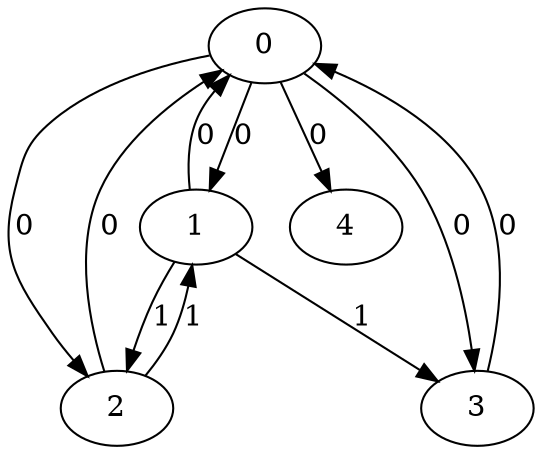 // Source:2334 Canonical: -1 0 0 0 0 0 -1 1 1 -1 0 1 -1 -1 -1 0 -1 -1 -1 -1 -1 -1 -1 -1 -1
digraph HRA_from_2334_graph_000 {
  0 -> 1 [label="0"];
  0 -> 2 [label="0"];
  0 -> 3 [label="0"];
  1 -> 0 [label="0"];
  1 -> 2 [label="1"];
  1 -> 3 [label="1"];
  2 -> 0 [label="0"];
  2 -> 1 [label="1"];
  3 -> 0 [label="0"];
  0 -> 4 [label="0"];
}

// Source:2334 Canonical: -1 0 0 0 0 0 -1 1 1 -1 0 1 -1 -1 -1 0 -1 -1 -1 -1 0 -1 -1 -1 -1
digraph HRA_from_2334_graph_001 {
  0 -> 1 [label="0"];
  0 -> 2 [label="0"];
  0 -> 3 [label="0"];
  1 -> 0 [label="0"];
  1 -> 2 [label="1"];
  1 -> 3 [label="1"];
  2 -> 0 [label="0"];
  2 -> 1 [label="1"];
  3 -> 0 [label="0"];
  0 -> 4 [label="0"];
  4 -> 0 [label="0"];
}

// Source:2334 Canonical: -1 0 0 0 -1 0 -1 1 1 0 0 1 -1 -1 -1 0 -1 -1 -1 -1 -1 -1 -1 -1 -1
digraph HRA_from_2334_graph_002 {
  0 -> 1 [label="0"];
  0 -> 2 [label="0"];
  0 -> 3 [label="0"];
  1 -> 0 [label="0"];
  1 -> 2 [label="1"];
  1 -> 3 [label="1"];
  2 -> 0 [label="0"];
  2 -> 1 [label="1"];
  3 -> 0 [label="0"];
  1 -> 4 [label="0"];
}

// Source:2334 Canonical: -1 0 0 0 0 0 -1 1 1 0 0 1 -1 -1 -1 0 -1 -1 -1 -1 -1 -1 -1 -1 -1
digraph HRA_from_2334_graph_003 {
  0 -> 1 [label="0"];
  0 -> 2 [label="0"];
  0 -> 3 [label="0"];
  1 -> 0 [label="0"];
  1 -> 2 [label="1"];
  1 -> 3 [label="1"];
  2 -> 0 [label="0"];
  2 -> 1 [label="1"];
  3 -> 0 [label="0"];
  0 -> 4 [label="0"];
  1 -> 4 [label="0"];
}

// Source:2334 Canonical: -1 0 0 0 -1 0 -1 1 1 0 0 1 -1 -1 -1 0 -1 -1 -1 -1 0 -1 -1 -1 -1
digraph HRA_from_2334_graph_004 {
  0 -> 1 [label="0"];
  0 -> 2 [label="0"];
  0 -> 3 [label="0"];
  1 -> 0 [label="0"];
  1 -> 2 [label="1"];
  1 -> 3 [label="1"];
  2 -> 0 [label="0"];
  2 -> 1 [label="1"];
  3 -> 0 [label="0"];
  4 -> 0 [label="0"];
  1 -> 4 [label="0"];
}

// Source:2334 Canonical: -1 0 0 0 0 0 -1 1 1 0 0 1 -1 -1 -1 0 -1 -1 -1 -1 0 -1 -1 -1 -1
digraph HRA_from_2334_graph_005 {
  0 -> 1 [label="0"];
  0 -> 2 [label="0"];
  0 -> 3 [label="0"];
  1 -> 0 [label="0"];
  1 -> 2 [label="1"];
  1 -> 3 [label="1"];
  2 -> 0 [label="0"];
  2 -> 1 [label="1"];
  3 -> 0 [label="0"];
  0 -> 4 [label="0"];
  4 -> 0 [label="0"];
  1 -> 4 [label="0"];
}

// Source:2334 Canonical: -1 0 0 0 0 0 -1 1 1 -1 0 1 -1 -1 -1 0 -1 -1 -1 -1 -1 0 -1 -1 -1
digraph HRA_from_2334_graph_006 {
  0 -> 1 [label="0"];
  0 -> 2 [label="0"];
  0 -> 3 [label="0"];
  1 -> 0 [label="0"];
  1 -> 2 [label="1"];
  1 -> 3 [label="1"];
  2 -> 0 [label="0"];
  2 -> 1 [label="1"];
  3 -> 0 [label="0"];
  0 -> 4 [label="0"];
  4 -> 1 [label="0"];
}

// Source:2334 Canonical: -1 0 0 0 0 0 -1 1 1 -1 0 1 -1 -1 -1 0 -1 -1 -1 -1 0 0 -1 -1 -1
digraph HRA_from_2334_graph_007 {
  0 -> 1 [label="0"];
  0 -> 2 [label="0"];
  0 -> 3 [label="0"];
  1 -> 0 [label="0"];
  1 -> 2 [label="1"];
  1 -> 3 [label="1"];
  2 -> 0 [label="0"];
  2 -> 1 [label="1"];
  3 -> 0 [label="0"];
  0 -> 4 [label="0"];
  4 -> 0 [label="0"];
  4 -> 1 [label="0"];
}

// Source:2334 Canonical: -1 0 0 0 -1 0 -1 1 1 0 0 1 -1 -1 -1 0 -1 -1 -1 -1 -1 0 -1 -1 -1
digraph HRA_from_2334_graph_008 {
  0 -> 1 [label="0"];
  0 -> 2 [label="0"];
  0 -> 3 [label="0"];
  1 -> 0 [label="0"];
  1 -> 2 [label="1"];
  1 -> 3 [label="1"];
  2 -> 0 [label="0"];
  2 -> 1 [label="1"];
  3 -> 0 [label="0"];
  1 -> 4 [label="0"];
  4 -> 1 [label="0"];
}

// Source:2334 Canonical: -1 0 0 0 0 0 -1 1 1 0 0 1 -1 -1 -1 0 -1 -1 -1 -1 -1 0 -1 -1 -1
digraph HRA_from_2334_graph_009 {
  0 -> 1 [label="0"];
  0 -> 2 [label="0"];
  0 -> 3 [label="0"];
  1 -> 0 [label="0"];
  1 -> 2 [label="1"];
  1 -> 3 [label="1"];
  2 -> 0 [label="0"];
  2 -> 1 [label="1"];
  3 -> 0 [label="0"];
  0 -> 4 [label="0"];
  1 -> 4 [label="0"];
  4 -> 1 [label="0"];
}

// Source:2334 Canonical: -1 0 0 0 -1 0 -1 1 1 0 0 1 -1 -1 -1 0 -1 -1 -1 -1 0 0 -1 -1 -1
digraph HRA_from_2334_graph_010 {
  0 -> 1 [label="0"];
  0 -> 2 [label="0"];
  0 -> 3 [label="0"];
  1 -> 0 [label="0"];
  1 -> 2 [label="1"];
  1 -> 3 [label="1"];
  2 -> 0 [label="0"];
  2 -> 1 [label="1"];
  3 -> 0 [label="0"];
  4 -> 0 [label="0"];
  1 -> 4 [label="0"];
  4 -> 1 [label="0"];
}

// Source:2334 Canonical: -1 0 0 0 0 0 -1 1 1 0 0 1 -1 -1 -1 0 -1 -1 -1 -1 0 0 -1 -1 -1
digraph HRA_from_2334_graph_011 {
  0 -> 1 [label="0"];
  0 -> 2 [label="0"];
  0 -> 3 [label="0"];
  1 -> 0 [label="0"];
  1 -> 2 [label="1"];
  1 -> 3 [label="1"];
  2 -> 0 [label="0"];
  2 -> 1 [label="1"];
  3 -> 0 [label="0"];
  0 -> 4 [label="0"];
  4 -> 0 [label="0"];
  1 -> 4 [label="0"];
  4 -> 1 [label="0"];
}

// Source:2334 Canonical: -1 0 0 0 -1 0 -1 1 1 -1 0 1 -1 -1 0 0 -1 -1 -1 -1 -1 -1 -1 -1 -1
digraph HRA_from_2334_graph_012 {
  0 -> 1 [label="0"];
  0 -> 2 [label="0"];
  0 -> 3 [label="0"];
  1 -> 0 [label="0"];
  1 -> 2 [label="1"];
  1 -> 3 [label="1"];
  2 -> 0 [label="0"];
  2 -> 1 [label="1"];
  3 -> 0 [label="0"];
  2 -> 4 [label="0"];
}

// Source:2334 Canonical: -1 0 0 0 0 0 -1 1 1 -1 0 1 -1 -1 0 0 -1 -1 -1 -1 -1 -1 -1 -1 -1
digraph HRA_from_2334_graph_013 {
  0 -> 1 [label="0"];
  0 -> 2 [label="0"];
  0 -> 3 [label="0"];
  1 -> 0 [label="0"];
  1 -> 2 [label="1"];
  1 -> 3 [label="1"];
  2 -> 0 [label="0"];
  2 -> 1 [label="1"];
  3 -> 0 [label="0"];
  0 -> 4 [label="0"];
  2 -> 4 [label="0"];
}

// Source:2334 Canonical: -1 0 0 0 -1 0 -1 1 1 -1 0 1 -1 -1 0 0 -1 -1 -1 -1 0 -1 -1 -1 -1
digraph HRA_from_2334_graph_014 {
  0 -> 1 [label="0"];
  0 -> 2 [label="0"];
  0 -> 3 [label="0"];
  1 -> 0 [label="0"];
  1 -> 2 [label="1"];
  1 -> 3 [label="1"];
  2 -> 0 [label="0"];
  2 -> 1 [label="1"];
  3 -> 0 [label="0"];
  4 -> 0 [label="0"];
  2 -> 4 [label="0"];
}

// Source:2334 Canonical: -1 0 0 0 0 0 -1 1 1 -1 0 1 -1 -1 0 0 -1 -1 -1 -1 0 -1 -1 -1 -1
digraph HRA_from_2334_graph_015 {
  0 -> 1 [label="0"];
  0 -> 2 [label="0"];
  0 -> 3 [label="0"];
  1 -> 0 [label="0"];
  1 -> 2 [label="1"];
  1 -> 3 [label="1"];
  2 -> 0 [label="0"];
  2 -> 1 [label="1"];
  3 -> 0 [label="0"];
  0 -> 4 [label="0"];
  4 -> 0 [label="0"];
  2 -> 4 [label="0"];
}

// Source:2334 Canonical: -1 0 0 0 -1 0 -1 1 1 0 0 1 -1 -1 0 0 -1 -1 -1 -1 -1 -1 -1 -1 -1
digraph HRA_from_2334_graph_016 {
  0 -> 1 [label="0"];
  0 -> 2 [label="0"];
  0 -> 3 [label="0"];
  1 -> 0 [label="0"];
  1 -> 2 [label="1"];
  1 -> 3 [label="1"];
  2 -> 0 [label="0"];
  2 -> 1 [label="1"];
  3 -> 0 [label="0"];
  1 -> 4 [label="0"];
  2 -> 4 [label="0"];
}

// Source:2334 Canonical: -1 0 0 0 0 0 -1 1 1 0 0 1 -1 -1 0 0 -1 -1 -1 -1 -1 -1 -1 -1 -1
digraph HRA_from_2334_graph_017 {
  0 -> 1 [label="0"];
  0 -> 2 [label="0"];
  0 -> 3 [label="0"];
  1 -> 0 [label="0"];
  1 -> 2 [label="1"];
  1 -> 3 [label="1"];
  2 -> 0 [label="0"];
  2 -> 1 [label="1"];
  3 -> 0 [label="0"];
  0 -> 4 [label="0"];
  1 -> 4 [label="0"];
  2 -> 4 [label="0"];
}

// Source:2334 Canonical: -1 0 0 0 -1 0 -1 1 1 0 0 1 -1 -1 0 0 -1 -1 -1 -1 0 -1 -1 -1 -1
digraph HRA_from_2334_graph_018 {
  0 -> 1 [label="0"];
  0 -> 2 [label="0"];
  0 -> 3 [label="0"];
  1 -> 0 [label="0"];
  1 -> 2 [label="1"];
  1 -> 3 [label="1"];
  2 -> 0 [label="0"];
  2 -> 1 [label="1"];
  3 -> 0 [label="0"];
  4 -> 0 [label="0"];
  1 -> 4 [label="0"];
  2 -> 4 [label="0"];
}

// Source:2334 Canonical: -1 0 0 0 0 0 -1 1 1 0 0 1 -1 -1 0 0 -1 -1 -1 -1 0 -1 -1 -1 -1
digraph HRA_from_2334_graph_019 {
  0 -> 1 [label="0"];
  0 -> 2 [label="0"];
  0 -> 3 [label="0"];
  1 -> 0 [label="0"];
  1 -> 2 [label="1"];
  1 -> 3 [label="1"];
  2 -> 0 [label="0"];
  2 -> 1 [label="1"];
  3 -> 0 [label="0"];
  0 -> 4 [label="0"];
  4 -> 0 [label="0"];
  1 -> 4 [label="0"];
  2 -> 4 [label="0"];
}

// Source:2334 Canonical: -1 0 0 0 -1 0 -1 1 1 -1 0 1 -1 -1 0 0 -1 -1 -1 -1 -1 0 -1 -1 -1
digraph HRA_from_2334_graph_020 {
  0 -> 1 [label="0"];
  0 -> 2 [label="0"];
  0 -> 3 [label="0"];
  1 -> 0 [label="0"];
  1 -> 2 [label="1"];
  1 -> 3 [label="1"];
  2 -> 0 [label="0"];
  2 -> 1 [label="1"];
  3 -> 0 [label="0"];
  4 -> 1 [label="0"];
  2 -> 4 [label="0"];
}

// Source:2334 Canonical: -1 0 0 0 0 0 -1 1 1 -1 0 1 -1 -1 0 0 -1 -1 -1 -1 -1 0 -1 -1 -1
digraph HRA_from_2334_graph_021 {
  0 -> 1 [label="0"];
  0 -> 2 [label="0"];
  0 -> 3 [label="0"];
  1 -> 0 [label="0"];
  1 -> 2 [label="1"];
  1 -> 3 [label="1"];
  2 -> 0 [label="0"];
  2 -> 1 [label="1"];
  3 -> 0 [label="0"];
  0 -> 4 [label="0"];
  4 -> 1 [label="0"];
  2 -> 4 [label="0"];
}

// Source:2334 Canonical: -1 0 0 0 -1 0 -1 1 1 -1 0 1 -1 -1 0 0 -1 -1 -1 -1 0 0 -1 -1 -1
digraph HRA_from_2334_graph_022 {
  0 -> 1 [label="0"];
  0 -> 2 [label="0"];
  0 -> 3 [label="0"];
  1 -> 0 [label="0"];
  1 -> 2 [label="1"];
  1 -> 3 [label="1"];
  2 -> 0 [label="0"];
  2 -> 1 [label="1"];
  3 -> 0 [label="0"];
  4 -> 0 [label="0"];
  4 -> 1 [label="0"];
  2 -> 4 [label="0"];
}

// Source:2334 Canonical: -1 0 0 0 0 0 -1 1 1 -1 0 1 -1 -1 0 0 -1 -1 -1 -1 0 0 -1 -1 -1
digraph HRA_from_2334_graph_023 {
  0 -> 1 [label="0"];
  0 -> 2 [label="0"];
  0 -> 3 [label="0"];
  1 -> 0 [label="0"];
  1 -> 2 [label="1"];
  1 -> 3 [label="1"];
  2 -> 0 [label="0"];
  2 -> 1 [label="1"];
  3 -> 0 [label="0"];
  0 -> 4 [label="0"];
  4 -> 0 [label="0"];
  4 -> 1 [label="0"];
  2 -> 4 [label="0"];
}

// Source:2334 Canonical: -1 0 0 0 -1 0 -1 1 1 0 0 1 -1 -1 0 0 -1 -1 -1 -1 -1 0 -1 -1 -1
digraph HRA_from_2334_graph_024 {
  0 -> 1 [label="0"];
  0 -> 2 [label="0"];
  0 -> 3 [label="0"];
  1 -> 0 [label="0"];
  1 -> 2 [label="1"];
  1 -> 3 [label="1"];
  2 -> 0 [label="0"];
  2 -> 1 [label="1"];
  3 -> 0 [label="0"];
  1 -> 4 [label="0"];
  4 -> 1 [label="0"];
  2 -> 4 [label="0"];
}

// Source:2334 Canonical: -1 0 0 0 0 0 -1 1 1 0 0 1 -1 -1 0 0 -1 -1 -1 -1 -1 0 -1 -1 -1
digraph HRA_from_2334_graph_025 {
  0 -> 1 [label="0"];
  0 -> 2 [label="0"];
  0 -> 3 [label="0"];
  1 -> 0 [label="0"];
  1 -> 2 [label="1"];
  1 -> 3 [label="1"];
  2 -> 0 [label="0"];
  2 -> 1 [label="1"];
  3 -> 0 [label="0"];
  0 -> 4 [label="0"];
  1 -> 4 [label="0"];
  4 -> 1 [label="0"];
  2 -> 4 [label="0"];
}

// Source:2334 Canonical: -1 0 0 0 -1 0 -1 1 1 0 0 1 -1 -1 0 0 -1 -1 -1 -1 0 0 -1 -1 -1
digraph HRA_from_2334_graph_026 {
  0 -> 1 [label="0"];
  0 -> 2 [label="0"];
  0 -> 3 [label="0"];
  1 -> 0 [label="0"];
  1 -> 2 [label="1"];
  1 -> 3 [label="1"];
  2 -> 0 [label="0"];
  2 -> 1 [label="1"];
  3 -> 0 [label="0"];
  4 -> 0 [label="0"];
  1 -> 4 [label="0"];
  4 -> 1 [label="0"];
  2 -> 4 [label="0"];
}

// Source:2334 Canonical: -1 0 0 0 0 0 -1 1 1 0 0 1 -1 -1 0 0 -1 -1 -1 -1 0 0 -1 -1 -1
digraph HRA_from_2334_graph_027 {
  0 -> 1 [label="0"];
  0 -> 2 [label="0"];
  0 -> 3 [label="0"];
  1 -> 0 [label="0"];
  1 -> 2 [label="1"];
  1 -> 3 [label="1"];
  2 -> 0 [label="0"];
  2 -> 1 [label="1"];
  3 -> 0 [label="0"];
  0 -> 4 [label="0"];
  4 -> 0 [label="0"];
  1 -> 4 [label="0"];
  4 -> 1 [label="0"];
  2 -> 4 [label="0"];
}

// Source:2334 Canonical: -1 0 0 0 0 0 -1 1 1 -1 0 1 -1 -1 -1 0 -1 -1 -1 -1 -1 -1 0 -1 -1
digraph HRA_from_2334_graph_028 {
  0 -> 1 [label="0"];
  0 -> 2 [label="0"];
  0 -> 3 [label="0"];
  1 -> 0 [label="0"];
  1 -> 2 [label="1"];
  1 -> 3 [label="1"];
  2 -> 0 [label="0"];
  2 -> 1 [label="1"];
  3 -> 0 [label="0"];
  0 -> 4 [label="0"];
  4 -> 2 [label="0"];
}

// Source:2334 Canonical: -1 0 0 0 0 0 -1 1 1 -1 0 1 -1 -1 -1 0 -1 -1 -1 -1 0 -1 0 -1 -1
digraph HRA_from_2334_graph_029 {
  0 -> 1 [label="0"];
  0 -> 2 [label="0"];
  0 -> 3 [label="0"];
  1 -> 0 [label="0"];
  1 -> 2 [label="1"];
  1 -> 3 [label="1"];
  2 -> 0 [label="0"];
  2 -> 1 [label="1"];
  3 -> 0 [label="0"];
  0 -> 4 [label="0"];
  4 -> 0 [label="0"];
  4 -> 2 [label="0"];
}

// Source:2334 Canonical: -1 0 0 0 -1 0 -1 1 1 0 0 1 -1 -1 -1 0 -1 -1 -1 -1 -1 -1 0 -1 -1
digraph HRA_from_2334_graph_030 {
  0 -> 1 [label="0"];
  0 -> 2 [label="0"];
  0 -> 3 [label="0"];
  1 -> 0 [label="0"];
  1 -> 2 [label="1"];
  1 -> 3 [label="1"];
  2 -> 0 [label="0"];
  2 -> 1 [label="1"];
  3 -> 0 [label="0"];
  1 -> 4 [label="0"];
  4 -> 2 [label="0"];
}

// Source:2334 Canonical: -1 0 0 0 0 0 -1 1 1 0 0 1 -1 -1 -1 0 -1 -1 -1 -1 -1 -1 0 -1 -1
digraph HRA_from_2334_graph_031 {
  0 -> 1 [label="0"];
  0 -> 2 [label="0"];
  0 -> 3 [label="0"];
  1 -> 0 [label="0"];
  1 -> 2 [label="1"];
  1 -> 3 [label="1"];
  2 -> 0 [label="0"];
  2 -> 1 [label="1"];
  3 -> 0 [label="0"];
  0 -> 4 [label="0"];
  1 -> 4 [label="0"];
  4 -> 2 [label="0"];
}

// Source:2334 Canonical: -1 0 0 0 -1 0 -1 1 1 0 0 1 -1 -1 -1 0 -1 -1 -1 -1 0 -1 0 -1 -1
digraph HRA_from_2334_graph_032 {
  0 -> 1 [label="0"];
  0 -> 2 [label="0"];
  0 -> 3 [label="0"];
  1 -> 0 [label="0"];
  1 -> 2 [label="1"];
  1 -> 3 [label="1"];
  2 -> 0 [label="0"];
  2 -> 1 [label="1"];
  3 -> 0 [label="0"];
  4 -> 0 [label="0"];
  1 -> 4 [label="0"];
  4 -> 2 [label="0"];
}

// Source:2334 Canonical: -1 0 0 0 0 0 -1 1 1 0 0 1 -1 -1 -1 0 -1 -1 -1 -1 0 -1 0 -1 -1
digraph HRA_from_2334_graph_033 {
  0 -> 1 [label="0"];
  0 -> 2 [label="0"];
  0 -> 3 [label="0"];
  1 -> 0 [label="0"];
  1 -> 2 [label="1"];
  1 -> 3 [label="1"];
  2 -> 0 [label="0"];
  2 -> 1 [label="1"];
  3 -> 0 [label="0"];
  0 -> 4 [label="0"];
  4 -> 0 [label="0"];
  1 -> 4 [label="0"];
  4 -> 2 [label="0"];
}

// Source:2334 Canonical: -1 0 0 0 0 0 -1 1 1 -1 0 1 -1 -1 -1 0 -1 -1 -1 -1 -1 0 0 -1 -1
digraph HRA_from_2334_graph_034 {
  0 -> 1 [label="0"];
  0 -> 2 [label="0"];
  0 -> 3 [label="0"];
  1 -> 0 [label="0"];
  1 -> 2 [label="1"];
  1 -> 3 [label="1"];
  2 -> 0 [label="0"];
  2 -> 1 [label="1"];
  3 -> 0 [label="0"];
  0 -> 4 [label="0"];
  4 -> 1 [label="0"];
  4 -> 2 [label="0"];
}

// Source:2334 Canonical: -1 0 0 0 0 0 -1 1 1 -1 0 1 -1 -1 -1 0 -1 -1 -1 -1 0 0 0 -1 -1
digraph HRA_from_2334_graph_035 {
  0 -> 1 [label="0"];
  0 -> 2 [label="0"];
  0 -> 3 [label="0"];
  1 -> 0 [label="0"];
  1 -> 2 [label="1"];
  1 -> 3 [label="1"];
  2 -> 0 [label="0"];
  2 -> 1 [label="1"];
  3 -> 0 [label="0"];
  0 -> 4 [label="0"];
  4 -> 0 [label="0"];
  4 -> 1 [label="0"];
  4 -> 2 [label="0"];
}

// Source:2334 Canonical: -1 0 0 0 -1 0 -1 1 1 0 0 1 -1 -1 -1 0 -1 -1 -1 -1 -1 0 0 -1 -1
digraph HRA_from_2334_graph_036 {
  0 -> 1 [label="0"];
  0 -> 2 [label="0"];
  0 -> 3 [label="0"];
  1 -> 0 [label="0"];
  1 -> 2 [label="1"];
  1 -> 3 [label="1"];
  2 -> 0 [label="0"];
  2 -> 1 [label="1"];
  3 -> 0 [label="0"];
  1 -> 4 [label="0"];
  4 -> 1 [label="0"];
  4 -> 2 [label="0"];
}

// Source:2334 Canonical: -1 0 0 0 0 0 -1 1 1 0 0 1 -1 -1 -1 0 -1 -1 -1 -1 -1 0 0 -1 -1
digraph HRA_from_2334_graph_037 {
  0 -> 1 [label="0"];
  0 -> 2 [label="0"];
  0 -> 3 [label="0"];
  1 -> 0 [label="0"];
  1 -> 2 [label="1"];
  1 -> 3 [label="1"];
  2 -> 0 [label="0"];
  2 -> 1 [label="1"];
  3 -> 0 [label="0"];
  0 -> 4 [label="0"];
  1 -> 4 [label="0"];
  4 -> 1 [label="0"];
  4 -> 2 [label="0"];
}

// Source:2334 Canonical: -1 0 0 0 -1 0 -1 1 1 0 0 1 -1 -1 -1 0 -1 -1 -1 -1 0 0 0 -1 -1
digraph HRA_from_2334_graph_038 {
  0 -> 1 [label="0"];
  0 -> 2 [label="0"];
  0 -> 3 [label="0"];
  1 -> 0 [label="0"];
  1 -> 2 [label="1"];
  1 -> 3 [label="1"];
  2 -> 0 [label="0"];
  2 -> 1 [label="1"];
  3 -> 0 [label="0"];
  4 -> 0 [label="0"];
  1 -> 4 [label="0"];
  4 -> 1 [label="0"];
  4 -> 2 [label="0"];
}

// Source:2334 Canonical: -1 0 0 0 0 0 -1 1 1 0 0 1 -1 -1 -1 0 -1 -1 -1 -1 0 0 0 -1 -1
digraph HRA_from_2334_graph_039 {
  0 -> 1 [label="0"];
  0 -> 2 [label="0"];
  0 -> 3 [label="0"];
  1 -> 0 [label="0"];
  1 -> 2 [label="1"];
  1 -> 3 [label="1"];
  2 -> 0 [label="0"];
  2 -> 1 [label="1"];
  3 -> 0 [label="0"];
  0 -> 4 [label="0"];
  4 -> 0 [label="0"];
  1 -> 4 [label="0"];
  4 -> 1 [label="0"];
  4 -> 2 [label="0"];
}

// Source:2334 Canonical: -1 0 0 0 -1 0 -1 1 1 -1 0 1 -1 -1 0 0 -1 -1 -1 -1 -1 -1 0 -1 -1
digraph HRA_from_2334_graph_040 {
  0 -> 1 [label="0"];
  0 -> 2 [label="0"];
  0 -> 3 [label="0"];
  1 -> 0 [label="0"];
  1 -> 2 [label="1"];
  1 -> 3 [label="1"];
  2 -> 0 [label="0"];
  2 -> 1 [label="1"];
  3 -> 0 [label="0"];
  2 -> 4 [label="0"];
  4 -> 2 [label="0"];
}

// Source:2334 Canonical: -1 0 0 0 0 0 -1 1 1 -1 0 1 -1 -1 0 0 -1 -1 -1 -1 -1 -1 0 -1 -1
digraph HRA_from_2334_graph_041 {
  0 -> 1 [label="0"];
  0 -> 2 [label="0"];
  0 -> 3 [label="0"];
  1 -> 0 [label="0"];
  1 -> 2 [label="1"];
  1 -> 3 [label="1"];
  2 -> 0 [label="0"];
  2 -> 1 [label="1"];
  3 -> 0 [label="0"];
  0 -> 4 [label="0"];
  2 -> 4 [label="0"];
  4 -> 2 [label="0"];
}

// Source:2334 Canonical: -1 0 0 0 -1 0 -1 1 1 -1 0 1 -1 -1 0 0 -1 -1 -1 -1 0 -1 0 -1 -1
digraph HRA_from_2334_graph_042 {
  0 -> 1 [label="0"];
  0 -> 2 [label="0"];
  0 -> 3 [label="0"];
  1 -> 0 [label="0"];
  1 -> 2 [label="1"];
  1 -> 3 [label="1"];
  2 -> 0 [label="0"];
  2 -> 1 [label="1"];
  3 -> 0 [label="0"];
  4 -> 0 [label="0"];
  2 -> 4 [label="0"];
  4 -> 2 [label="0"];
}

// Source:2334 Canonical: -1 0 0 0 0 0 -1 1 1 -1 0 1 -1 -1 0 0 -1 -1 -1 -1 0 -1 0 -1 -1
digraph HRA_from_2334_graph_043 {
  0 -> 1 [label="0"];
  0 -> 2 [label="0"];
  0 -> 3 [label="0"];
  1 -> 0 [label="0"];
  1 -> 2 [label="1"];
  1 -> 3 [label="1"];
  2 -> 0 [label="0"];
  2 -> 1 [label="1"];
  3 -> 0 [label="0"];
  0 -> 4 [label="0"];
  4 -> 0 [label="0"];
  2 -> 4 [label="0"];
  4 -> 2 [label="0"];
}

// Source:2334 Canonical: -1 0 0 0 -1 0 -1 1 1 0 0 1 -1 -1 0 0 -1 -1 -1 -1 -1 -1 0 -1 -1
digraph HRA_from_2334_graph_044 {
  0 -> 1 [label="0"];
  0 -> 2 [label="0"];
  0 -> 3 [label="0"];
  1 -> 0 [label="0"];
  1 -> 2 [label="1"];
  1 -> 3 [label="1"];
  2 -> 0 [label="0"];
  2 -> 1 [label="1"];
  3 -> 0 [label="0"];
  1 -> 4 [label="0"];
  2 -> 4 [label="0"];
  4 -> 2 [label="0"];
}

// Source:2334 Canonical: -1 0 0 0 0 0 -1 1 1 0 0 1 -1 -1 0 0 -1 -1 -1 -1 -1 -1 0 -1 -1
digraph HRA_from_2334_graph_045 {
  0 -> 1 [label="0"];
  0 -> 2 [label="0"];
  0 -> 3 [label="0"];
  1 -> 0 [label="0"];
  1 -> 2 [label="1"];
  1 -> 3 [label="1"];
  2 -> 0 [label="0"];
  2 -> 1 [label="1"];
  3 -> 0 [label="0"];
  0 -> 4 [label="0"];
  1 -> 4 [label="0"];
  2 -> 4 [label="0"];
  4 -> 2 [label="0"];
}

// Source:2334 Canonical: -1 0 0 0 -1 0 -1 1 1 0 0 1 -1 -1 0 0 -1 -1 -1 -1 0 -1 0 -1 -1
digraph HRA_from_2334_graph_046 {
  0 -> 1 [label="0"];
  0 -> 2 [label="0"];
  0 -> 3 [label="0"];
  1 -> 0 [label="0"];
  1 -> 2 [label="1"];
  1 -> 3 [label="1"];
  2 -> 0 [label="0"];
  2 -> 1 [label="1"];
  3 -> 0 [label="0"];
  4 -> 0 [label="0"];
  1 -> 4 [label="0"];
  2 -> 4 [label="0"];
  4 -> 2 [label="0"];
}

// Source:2334 Canonical: -1 0 0 0 0 0 -1 1 1 0 0 1 -1 -1 0 0 -1 -1 -1 -1 0 -1 0 -1 -1
digraph HRA_from_2334_graph_047 {
  0 -> 1 [label="0"];
  0 -> 2 [label="0"];
  0 -> 3 [label="0"];
  1 -> 0 [label="0"];
  1 -> 2 [label="1"];
  1 -> 3 [label="1"];
  2 -> 0 [label="0"];
  2 -> 1 [label="1"];
  3 -> 0 [label="0"];
  0 -> 4 [label="0"];
  4 -> 0 [label="0"];
  1 -> 4 [label="0"];
  2 -> 4 [label="0"];
  4 -> 2 [label="0"];
}

// Source:2334 Canonical: -1 0 0 0 -1 0 -1 1 1 -1 0 1 -1 -1 0 0 -1 -1 -1 -1 -1 0 0 -1 -1
digraph HRA_from_2334_graph_048 {
  0 -> 1 [label="0"];
  0 -> 2 [label="0"];
  0 -> 3 [label="0"];
  1 -> 0 [label="0"];
  1 -> 2 [label="1"];
  1 -> 3 [label="1"];
  2 -> 0 [label="0"];
  2 -> 1 [label="1"];
  3 -> 0 [label="0"];
  4 -> 1 [label="0"];
  2 -> 4 [label="0"];
  4 -> 2 [label="0"];
}

// Source:2334 Canonical: -1 0 0 0 0 0 -1 1 1 -1 0 1 -1 -1 0 0 -1 -1 -1 -1 -1 0 0 -1 -1
digraph HRA_from_2334_graph_049 {
  0 -> 1 [label="0"];
  0 -> 2 [label="0"];
  0 -> 3 [label="0"];
  1 -> 0 [label="0"];
  1 -> 2 [label="1"];
  1 -> 3 [label="1"];
  2 -> 0 [label="0"];
  2 -> 1 [label="1"];
  3 -> 0 [label="0"];
  0 -> 4 [label="0"];
  4 -> 1 [label="0"];
  2 -> 4 [label="0"];
  4 -> 2 [label="0"];
}

// Source:2334 Canonical: -1 0 0 0 -1 0 -1 1 1 -1 0 1 -1 -1 0 0 -1 -1 -1 -1 0 0 0 -1 -1
digraph HRA_from_2334_graph_050 {
  0 -> 1 [label="0"];
  0 -> 2 [label="0"];
  0 -> 3 [label="0"];
  1 -> 0 [label="0"];
  1 -> 2 [label="1"];
  1 -> 3 [label="1"];
  2 -> 0 [label="0"];
  2 -> 1 [label="1"];
  3 -> 0 [label="0"];
  4 -> 0 [label="0"];
  4 -> 1 [label="0"];
  2 -> 4 [label="0"];
  4 -> 2 [label="0"];
}

// Source:2334 Canonical: -1 0 0 0 0 0 -1 1 1 -1 0 1 -1 -1 0 0 -1 -1 -1 -1 0 0 0 -1 -1
digraph HRA_from_2334_graph_051 {
  0 -> 1 [label="0"];
  0 -> 2 [label="0"];
  0 -> 3 [label="0"];
  1 -> 0 [label="0"];
  1 -> 2 [label="1"];
  1 -> 3 [label="1"];
  2 -> 0 [label="0"];
  2 -> 1 [label="1"];
  3 -> 0 [label="0"];
  0 -> 4 [label="0"];
  4 -> 0 [label="0"];
  4 -> 1 [label="0"];
  2 -> 4 [label="0"];
  4 -> 2 [label="0"];
}

// Source:2334 Canonical: -1 0 0 0 -1 0 -1 1 1 0 0 1 -1 -1 0 0 -1 -1 -1 -1 -1 0 0 -1 -1
digraph HRA_from_2334_graph_052 {
  0 -> 1 [label="0"];
  0 -> 2 [label="0"];
  0 -> 3 [label="0"];
  1 -> 0 [label="0"];
  1 -> 2 [label="1"];
  1 -> 3 [label="1"];
  2 -> 0 [label="0"];
  2 -> 1 [label="1"];
  3 -> 0 [label="0"];
  1 -> 4 [label="0"];
  4 -> 1 [label="0"];
  2 -> 4 [label="0"];
  4 -> 2 [label="0"];
}

// Source:2334 Canonical: -1 0 0 0 0 0 -1 1 1 0 0 1 -1 -1 0 0 -1 -1 -1 -1 -1 0 0 -1 -1
digraph HRA_from_2334_graph_053 {
  0 -> 1 [label="0"];
  0 -> 2 [label="0"];
  0 -> 3 [label="0"];
  1 -> 0 [label="0"];
  1 -> 2 [label="1"];
  1 -> 3 [label="1"];
  2 -> 0 [label="0"];
  2 -> 1 [label="1"];
  3 -> 0 [label="0"];
  0 -> 4 [label="0"];
  1 -> 4 [label="0"];
  4 -> 1 [label="0"];
  2 -> 4 [label="0"];
  4 -> 2 [label="0"];
}

// Source:2334 Canonical: -1 0 0 0 -1 0 -1 1 1 0 0 1 -1 -1 0 0 -1 -1 -1 -1 0 0 0 -1 -1
digraph HRA_from_2334_graph_054 {
  0 -> 1 [label="0"];
  0 -> 2 [label="0"];
  0 -> 3 [label="0"];
  1 -> 0 [label="0"];
  1 -> 2 [label="1"];
  1 -> 3 [label="1"];
  2 -> 0 [label="0"];
  2 -> 1 [label="1"];
  3 -> 0 [label="0"];
  4 -> 0 [label="0"];
  1 -> 4 [label="0"];
  4 -> 1 [label="0"];
  2 -> 4 [label="0"];
  4 -> 2 [label="0"];
}

// Source:2334 Canonical: -1 0 0 0 0 0 -1 1 1 0 0 1 -1 -1 0 0 -1 -1 -1 -1 0 0 0 -1 -1
digraph HRA_from_2334_graph_055 {
  0 -> 1 [label="0"];
  0 -> 2 [label="0"];
  0 -> 3 [label="0"];
  1 -> 0 [label="0"];
  1 -> 2 [label="1"];
  1 -> 3 [label="1"];
  2 -> 0 [label="0"];
  2 -> 1 [label="1"];
  3 -> 0 [label="0"];
  0 -> 4 [label="0"];
  4 -> 0 [label="0"];
  1 -> 4 [label="0"];
  4 -> 1 [label="0"];
  2 -> 4 [label="0"];
  4 -> 2 [label="0"];
}

// Source:2334 Canonical: -1 0 0 0 -1 0 -1 1 1 -1 0 1 -1 -1 -1 0 -1 -1 -1 0 -1 -1 -1 -1 -1
digraph HRA_from_2334_graph_056 {
  0 -> 1 [label="0"];
  0 -> 2 [label="0"];
  0 -> 3 [label="0"];
  1 -> 0 [label="0"];
  1 -> 2 [label="1"];
  1 -> 3 [label="1"];
  2 -> 0 [label="0"];
  2 -> 1 [label="1"];
  3 -> 0 [label="0"];
  3 -> 4 [label="0"];
}

// Source:2334 Canonical: -1 0 0 0 0 0 -1 1 1 -1 0 1 -1 -1 -1 0 -1 -1 -1 0 -1 -1 -1 -1 -1
digraph HRA_from_2334_graph_057 {
  0 -> 1 [label="0"];
  0 -> 2 [label="0"];
  0 -> 3 [label="0"];
  1 -> 0 [label="0"];
  1 -> 2 [label="1"];
  1 -> 3 [label="1"];
  2 -> 0 [label="0"];
  2 -> 1 [label="1"];
  3 -> 0 [label="0"];
  0 -> 4 [label="0"];
  3 -> 4 [label="0"];
}

// Source:2334 Canonical: -1 0 0 0 -1 0 -1 1 1 -1 0 1 -1 -1 -1 0 -1 -1 -1 0 0 -1 -1 -1 -1
digraph HRA_from_2334_graph_058 {
  0 -> 1 [label="0"];
  0 -> 2 [label="0"];
  0 -> 3 [label="0"];
  1 -> 0 [label="0"];
  1 -> 2 [label="1"];
  1 -> 3 [label="1"];
  2 -> 0 [label="0"];
  2 -> 1 [label="1"];
  3 -> 0 [label="0"];
  4 -> 0 [label="0"];
  3 -> 4 [label="0"];
}

// Source:2334 Canonical: -1 0 0 0 0 0 -1 1 1 -1 0 1 -1 -1 -1 0 -1 -1 -1 0 0 -1 -1 -1 -1
digraph HRA_from_2334_graph_059 {
  0 -> 1 [label="0"];
  0 -> 2 [label="0"];
  0 -> 3 [label="0"];
  1 -> 0 [label="0"];
  1 -> 2 [label="1"];
  1 -> 3 [label="1"];
  2 -> 0 [label="0"];
  2 -> 1 [label="1"];
  3 -> 0 [label="0"];
  0 -> 4 [label="0"];
  4 -> 0 [label="0"];
  3 -> 4 [label="0"];
}

// Source:2334 Canonical: -1 0 0 0 -1 0 -1 1 1 0 0 1 -1 -1 -1 0 -1 -1 -1 0 -1 -1 -1 -1 -1
digraph HRA_from_2334_graph_060 {
  0 -> 1 [label="0"];
  0 -> 2 [label="0"];
  0 -> 3 [label="0"];
  1 -> 0 [label="0"];
  1 -> 2 [label="1"];
  1 -> 3 [label="1"];
  2 -> 0 [label="0"];
  2 -> 1 [label="1"];
  3 -> 0 [label="0"];
  1 -> 4 [label="0"];
  3 -> 4 [label="0"];
}

// Source:2334 Canonical: -1 0 0 0 0 0 -1 1 1 0 0 1 -1 -1 -1 0 -1 -1 -1 0 -1 -1 -1 -1 -1
digraph HRA_from_2334_graph_061 {
  0 -> 1 [label="0"];
  0 -> 2 [label="0"];
  0 -> 3 [label="0"];
  1 -> 0 [label="0"];
  1 -> 2 [label="1"];
  1 -> 3 [label="1"];
  2 -> 0 [label="0"];
  2 -> 1 [label="1"];
  3 -> 0 [label="0"];
  0 -> 4 [label="0"];
  1 -> 4 [label="0"];
  3 -> 4 [label="0"];
}

// Source:2334 Canonical: -1 0 0 0 -1 0 -1 1 1 0 0 1 -1 -1 -1 0 -1 -1 -1 0 0 -1 -1 -1 -1
digraph HRA_from_2334_graph_062 {
  0 -> 1 [label="0"];
  0 -> 2 [label="0"];
  0 -> 3 [label="0"];
  1 -> 0 [label="0"];
  1 -> 2 [label="1"];
  1 -> 3 [label="1"];
  2 -> 0 [label="0"];
  2 -> 1 [label="1"];
  3 -> 0 [label="0"];
  4 -> 0 [label="0"];
  1 -> 4 [label="0"];
  3 -> 4 [label="0"];
}

// Source:2334 Canonical: -1 0 0 0 0 0 -1 1 1 0 0 1 -1 -1 -1 0 -1 -1 -1 0 0 -1 -1 -1 -1
digraph HRA_from_2334_graph_063 {
  0 -> 1 [label="0"];
  0 -> 2 [label="0"];
  0 -> 3 [label="0"];
  1 -> 0 [label="0"];
  1 -> 2 [label="1"];
  1 -> 3 [label="1"];
  2 -> 0 [label="0"];
  2 -> 1 [label="1"];
  3 -> 0 [label="0"];
  0 -> 4 [label="0"];
  4 -> 0 [label="0"];
  1 -> 4 [label="0"];
  3 -> 4 [label="0"];
}

// Source:2334 Canonical: -1 0 0 0 -1 0 -1 1 1 -1 0 1 -1 -1 -1 0 -1 -1 -1 0 -1 0 -1 -1 -1
digraph HRA_from_2334_graph_064 {
  0 -> 1 [label="0"];
  0 -> 2 [label="0"];
  0 -> 3 [label="0"];
  1 -> 0 [label="0"];
  1 -> 2 [label="1"];
  1 -> 3 [label="1"];
  2 -> 0 [label="0"];
  2 -> 1 [label="1"];
  3 -> 0 [label="0"];
  4 -> 1 [label="0"];
  3 -> 4 [label="0"];
}

// Source:2334 Canonical: -1 0 0 0 0 0 -1 1 1 -1 0 1 -1 -1 -1 0 -1 -1 -1 0 -1 0 -1 -1 -1
digraph HRA_from_2334_graph_065 {
  0 -> 1 [label="0"];
  0 -> 2 [label="0"];
  0 -> 3 [label="0"];
  1 -> 0 [label="0"];
  1 -> 2 [label="1"];
  1 -> 3 [label="1"];
  2 -> 0 [label="0"];
  2 -> 1 [label="1"];
  3 -> 0 [label="0"];
  0 -> 4 [label="0"];
  4 -> 1 [label="0"];
  3 -> 4 [label="0"];
}

// Source:2334 Canonical: -1 0 0 0 -1 0 -1 1 1 -1 0 1 -1 -1 -1 0 -1 -1 -1 0 0 0 -1 -1 -1
digraph HRA_from_2334_graph_066 {
  0 -> 1 [label="0"];
  0 -> 2 [label="0"];
  0 -> 3 [label="0"];
  1 -> 0 [label="0"];
  1 -> 2 [label="1"];
  1 -> 3 [label="1"];
  2 -> 0 [label="0"];
  2 -> 1 [label="1"];
  3 -> 0 [label="0"];
  4 -> 0 [label="0"];
  4 -> 1 [label="0"];
  3 -> 4 [label="0"];
}

// Source:2334 Canonical: -1 0 0 0 0 0 -1 1 1 -1 0 1 -1 -1 -1 0 -1 -1 -1 0 0 0 -1 -1 -1
digraph HRA_from_2334_graph_067 {
  0 -> 1 [label="0"];
  0 -> 2 [label="0"];
  0 -> 3 [label="0"];
  1 -> 0 [label="0"];
  1 -> 2 [label="1"];
  1 -> 3 [label="1"];
  2 -> 0 [label="0"];
  2 -> 1 [label="1"];
  3 -> 0 [label="0"];
  0 -> 4 [label="0"];
  4 -> 0 [label="0"];
  4 -> 1 [label="0"];
  3 -> 4 [label="0"];
}

// Source:2334 Canonical: -1 0 0 0 -1 0 -1 1 1 0 0 1 -1 -1 -1 0 -1 -1 -1 0 -1 0 -1 -1 -1
digraph HRA_from_2334_graph_068 {
  0 -> 1 [label="0"];
  0 -> 2 [label="0"];
  0 -> 3 [label="0"];
  1 -> 0 [label="0"];
  1 -> 2 [label="1"];
  1 -> 3 [label="1"];
  2 -> 0 [label="0"];
  2 -> 1 [label="1"];
  3 -> 0 [label="0"];
  1 -> 4 [label="0"];
  4 -> 1 [label="0"];
  3 -> 4 [label="0"];
}

// Source:2334 Canonical: -1 0 0 0 0 0 -1 1 1 0 0 1 -1 -1 -1 0 -1 -1 -1 0 -1 0 -1 -1 -1
digraph HRA_from_2334_graph_069 {
  0 -> 1 [label="0"];
  0 -> 2 [label="0"];
  0 -> 3 [label="0"];
  1 -> 0 [label="0"];
  1 -> 2 [label="1"];
  1 -> 3 [label="1"];
  2 -> 0 [label="0"];
  2 -> 1 [label="1"];
  3 -> 0 [label="0"];
  0 -> 4 [label="0"];
  1 -> 4 [label="0"];
  4 -> 1 [label="0"];
  3 -> 4 [label="0"];
}

// Source:2334 Canonical: -1 0 0 0 -1 0 -1 1 1 0 0 1 -1 -1 -1 0 -1 -1 -1 0 0 0 -1 -1 -1
digraph HRA_from_2334_graph_070 {
  0 -> 1 [label="0"];
  0 -> 2 [label="0"];
  0 -> 3 [label="0"];
  1 -> 0 [label="0"];
  1 -> 2 [label="1"];
  1 -> 3 [label="1"];
  2 -> 0 [label="0"];
  2 -> 1 [label="1"];
  3 -> 0 [label="0"];
  4 -> 0 [label="0"];
  1 -> 4 [label="0"];
  4 -> 1 [label="0"];
  3 -> 4 [label="0"];
}

// Source:2334 Canonical: -1 0 0 0 0 0 -1 1 1 0 0 1 -1 -1 -1 0 -1 -1 -1 0 0 0 -1 -1 -1
digraph HRA_from_2334_graph_071 {
  0 -> 1 [label="0"];
  0 -> 2 [label="0"];
  0 -> 3 [label="0"];
  1 -> 0 [label="0"];
  1 -> 2 [label="1"];
  1 -> 3 [label="1"];
  2 -> 0 [label="0"];
  2 -> 1 [label="1"];
  3 -> 0 [label="0"];
  0 -> 4 [label="0"];
  4 -> 0 [label="0"];
  1 -> 4 [label="0"];
  4 -> 1 [label="0"];
  3 -> 4 [label="0"];
}

// Source:2334 Canonical: -1 0 0 0 -1 0 -1 1 1 -1 0 1 -1 -1 0 0 -1 -1 -1 0 -1 -1 -1 -1 -1
digraph HRA_from_2334_graph_072 {
  0 -> 1 [label="0"];
  0 -> 2 [label="0"];
  0 -> 3 [label="0"];
  1 -> 0 [label="0"];
  1 -> 2 [label="1"];
  1 -> 3 [label="1"];
  2 -> 0 [label="0"];
  2 -> 1 [label="1"];
  3 -> 0 [label="0"];
  2 -> 4 [label="0"];
  3 -> 4 [label="0"];
}

// Source:2334 Canonical: -1 0 0 0 0 0 -1 1 1 -1 0 1 -1 -1 0 0 -1 -1 -1 0 -1 -1 -1 -1 -1
digraph HRA_from_2334_graph_073 {
  0 -> 1 [label="0"];
  0 -> 2 [label="0"];
  0 -> 3 [label="0"];
  1 -> 0 [label="0"];
  1 -> 2 [label="1"];
  1 -> 3 [label="1"];
  2 -> 0 [label="0"];
  2 -> 1 [label="1"];
  3 -> 0 [label="0"];
  0 -> 4 [label="0"];
  2 -> 4 [label="0"];
  3 -> 4 [label="0"];
}

// Source:2334 Canonical: -1 0 0 0 -1 0 -1 1 1 -1 0 1 -1 -1 0 0 -1 -1 -1 0 0 -1 -1 -1 -1
digraph HRA_from_2334_graph_074 {
  0 -> 1 [label="0"];
  0 -> 2 [label="0"];
  0 -> 3 [label="0"];
  1 -> 0 [label="0"];
  1 -> 2 [label="1"];
  1 -> 3 [label="1"];
  2 -> 0 [label="0"];
  2 -> 1 [label="1"];
  3 -> 0 [label="0"];
  4 -> 0 [label="0"];
  2 -> 4 [label="0"];
  3 -> 4 [label="0"];
}

// Source:2334 Canonical: -1 0 0 0 0 0 -1 1 1 -1 0 1 -1 -1 0 0 -1 -1 -1 0 0 -1 -1 -1 -1
digraph HRA_from_2334_graph_075 {
  0 -> 1 [label="0"];
  0 -> 2 [label="0"];
  0 -> 3 [label="0"];
  1 -> 0 [label="0"];
  1 -> 2 [label="1"];
  1 -> 3 [label="1"];
  2 -> 0 [label="0"];
  2 -> 1 [label="1"];
  3 -> 0 [label="0"];
  0 -> 4 [label="0"];
  4 -> 0 [label="0"];
  2 -> 4 [label="0"];
  3 -> 4 [label="0"];
}

// Source:2334 Canonical: -1 0 0 0 -1 0 -1 1 1 0 0 1 -1 -1 0 0 -1 -1 -1 0 -1 -1 -1 -1 -1
digraph HRA_from_2334_graph_076 {
  0 -> 1 [label="0"];
  0 -> 2 [label="0"];
  0 -> 3 [label="0"];
  1 -> 0 [label="0"];
  1 -> 2 [label="1"];
  1 -> 3 [label="1"];
  2 -> 0 [label="0"];
  2 -> 1 [label="1"];
  3 -> 0 [label="0"];
  1 -> 4 [label="0"];
  2 -> 4 [label="0"];
  3 -> 4 [label="0"];
}

// Source:2334 Canonical: -1 0 0 0 0 0 -1 1 1 0 0 1 -1 -1 0 0 -1 -1 -1 0 -1 -1 -1 -1 -1
digraph HRA_from_2334_graph_077 {
  0 -> 1 [label="0"];
  0 -> 2 [label="0"];
  0 -> 3 [label="0"];
  1 -> 0 [label="0"];
  1 -> 2 [label="1"];
  1 -> 3 [label="1"];
  2 -> 0 [label="0"];
  2 -> 1 [label="1"];
  3 -> 0 [label="0"];
  0 -> 4 [label="0"];
  1 -> 4 [label="0"];
  2 -> 4 [label="0"];
  3 -> 4 [label="0"];
}

// Source:2334 Canonical: -1 0 0 0 -1 0 -1 1 1 0 0 1 -1 -1 0 0 -1 -1 -1 0 0 -1 -1 -1 -1
digraph HRA_from_2334_graph_078 {
  0 -> 1 [label="0"];
  0 -> 2 [label="0"];
  0 -> 3 [label="0"];
  1 -> 0 [label="0"];
  1 -> 2 [label="1"];
  1 -> 3 [label="1"];
  2 -> 0 [label="0"];
  2 -> 1 [label="1"];
  3 -> 0 [label="0"];
  4 -> 0 [label="0"];
  1 -> 4 [label="0"];
  2 -> 4 [label="0"];
  3 -> 4 [label="0"];
}

// Source:2334 Canonical: -1 0 0 0 0 0 -1 1 1 0 0 1 -1 -1 0 0 -1 -1 -1 0 0 -1 -1 -1 -1
digraph HRA_from_2334_graph_079 {
  0 -> 1 [label="0"];
  0 -> 2 [label="0"];
  0 -> 3 [label="0"];
  1 -> 0 [label="0"];
  1 -> 2 [label="1"];
  1 -> 3 [label="1"];
  2 -> 0 [label="0"];
  2 -> 1 [label="1"];
  3 -> 0 [label="0"];
  0 -> 4 [label="0"];
  4 -> 0 [label="0"];
  1 -> 4 [label="0"];
  2 -> 4 [label="0"];
  3 -> 4 [label="0"];
}

// Source:2334 Canonical: -1 0 0 0 -1 0 -1 1 1 -1 0 1 -1 -1 0 0 -1 -1 -1 0 -1 0 -1 -1 -1
digraph HRA_from_2334_graph_080 {
  0 -> 1 [label="0"];
  0 -> 2 [label="0"];
  0 -> 3 [label="0"];
  1 -> 0 [label="0"];
  1 -> 2 [label="1"];
  1 -> 3 [label="1"];
  2 -> 0 [label="0"];
  2 -> 1 [label="1"];
  3 -> 0 [label="0"];
  4 -> 1 [label="0"];
  2 -> 4 [label="0"];
  3 -> 4 [label="0"];
}

// Source:2334 Canonical: -1 0 0 0 0 0 -1 1 1 -1 0 1 -1 -1 0 0 -1 -1 -1 0 -1 0 -1 -1 -1
digraph HRA_from_2334_graph_081 {
  0 -> 1 [label="0"];
  0 -> 2 [label="0"];
  0 -> 3 [label="0"];
  1 -> 0 [label="0"];
  1 -> 2 [label="1"];
  1 -> 3 [label="1"];
  2 -> 0 [label="0"];
  2 -> 1 [label="1"];
  3 -> 0 [label="0"];
  0 -> 4 [label="0"];
  4 -> 1 [label="0"];
  2 -> 4 [label="0"];
  3 -> 4 [label="0"];
}

// Source:2334 Canonical: -1 0 0 0 -1 0 -1 1 1 -1 0 1 -1 -1 0 0 -1 -1 -1 0 0 0 -1 -1 -1
digraph HRA_from_2334_graph_082 {
  0 -> 1 [label="0"];
  0 -> 2 [label="0"];
  0 -> 3 [label="0"];
  1 -> 0 [label="0"];
  1 -> 2 [label="1"];
  1 -> 3 [label="1"];
  2 -> 0 [label="0"];
  2 -> 1 [label="1"];
  3 -> 0 [label="0"];
  4 -> 0 [label="0"];
  4 -> 1 [label="0"];
  2 -> 4 [label="0"];
  3 -> 4 [label="0"];
}

// Source:2334 Canonical: -1 0 0 0 0 0 -1 1 1 -1 0 1 -1 -1 0 0 -1 -1 -1 0 0 0 -1 -1 -1
digraph HRA_from_2334_graph_083 {
  0 -> 1 [label="0"];
  0 -> 2 [label="0"];
  0 -> 3 [label="0"];
  1 -> 0 [label="0"];
  1 -> 2 [label="1"];
  1 -> 3 [label="1"];
  2 -> 0 [label="0"];
  2 -> 1 [label="1"];
  3 -> 0 [label="0"];
  0 -> 4 [label="0"];
  4 -> 0 [label="0"];
  4 -> 1 [label="0"];
  2 -> 4 [label="0"];
  3 -> 4 [label="0"];
}

// Source:2334 Canonical: -1 0 0 0 -1 0 -1 1 1 0 0 1 -1 -1 0 0 -1 -1 -1 0 -1 0 -1 -1 -1
digraph HRA_from_2334_graph_084 {
  0 -> 1 [label="0"];
  0 -> 2 [label="0"];
  0 -> 3 [label="0"];
  1 -> 0 [label="0"];
  1 -> 2 [label="1"];
  1 -> 3 [label="1"];
  2 -> 0 [label="0"];
  2 -> 1 [label="1"];
  3 -> 0 [label="0"];
  1 -> 4 [label="0"];
  4 -> 1 [label="0"];
  2 -> 4 [label="0"];
  3 -> 4 [label="0"];
}

// Source:2334 Canonical: -1 0 0 0 0 0 -1 1 1 0 0 1 -1 -1 0 0 -1 -1 -1 0 -1 0 -1 -1 -1
digraph HRA_from_2334_graph_085 {
  0 -> 1 [label="0"];
  0 -> 2 [label="0"];
  0 -> 3 [label="0"];
  1 -> 0 [label="0"];
  1 -> 2 [label="1"];
  1 -> 3 [label="1"];
  2 -> 0 [label="0"];
  2 -> 1 [label="1"];
  3 -> 0 [label="0"];
  0 -> 4 [label="0"];
  1 -> 4 [label="0"];
  4 -> 1 [label="0"];
  2 -> 4 [label="0"];
  3 -> 4 [label="0"];
}

// Source:2334 Canonical: -1 0 0 0 -1 0 -1 1 1 0 0 1 -1 -1 0 0 -1 -1 -1 0 0 0 -1 -1 -1
digraph HRA_from_2334_graph_086 {
  0 -> 1 [label="0"];
  0 -> 2 [label="0"];
  0 -> 3 [label="0"];
  1 -> 0 [label="0"];
  1 -> 2 [label="1"];
  1 -> 3 [label="1"];
  2 -> 0 [label="0"];
  2 -> 1 [label="1"];
  3 -> 0 [label="0"];
  4 -> 0 [label="0"];
  1 -> 4 [label="0"];
  4 -> 1 [label="0"];
  2 -> 4 [label="0"];
  3 -> 4 [label="0"];
}

// Source:2334 Canonical: -1 0 0 0 0 0 -1 1 1 0 0 1 -1 -1 0 0 -1 -1 -1 0 0 0 -1 -1 -1
digraph HRA_from_2334_graph_087 {
  0 -> 1 [label="0"];
  0 -> 2 [label="0"];
  0 -> 3 [label="0"];
  1 -> 0 [label="0"];
  1 -> 2 [label="1"];
  1 -> 3 [label="1"];
  2 -> 0 [label="0"];
  2 -> 1 [label="1"];
  3 -> 0 [label="0"];
  0 -> 4 [label="0"];
  4 -> 0 [label="0"];
  1 -> 4 [label="0"];
  4 -> 1 [label="0"];
  2 -> 4 [label="0"];
  3 -> 4 [label="0"];
}

// Source:2334 Canonical: -1 0 0 0 -1 0 -1 1 1 -1 0 1 -1 -1 -1 0 -1 -1 -1 0 -1 -1 0 -1 -1
digraph HRA_from_2334_graph_088 {
  0 -> 1 [label="0"];
  0 -> 2 [label="0"];
  0 -> 3 [label="0"];
  1 -> 0 [label="0"];
  1 -> 2 [label="1"];
  1 -> 3 [label="1"];
  2 -> 0 [label="0"];
  2 -> 1 [label="1"];
  3 -> 0 [label="0"];
  4 -> 2 [label="0"];
  3 -> 4 [label="0"];
}

// Source:2334 Canonical: -1 0 0 0 0 0 -1 1 1 -1 0 1 -1 -1 -1 0 -1 -1 -1 0 -1 -1 0 -1 -1
digraph HRA_from_2334_graph_089 {
  0 -> 1 [label="0"];
  0 -> 2 [label="0"];
  0 -> 3 [label="0"];
  1 -> 0 [label="0"];
  1 -> 2 [label="1"];
  1 -> 3 [label="1"];
  2 -> 0 [label="0"];
  2 -> 1 [label="1"];
  3 -> 0 [label="0"];
  0 -> 4 [label="0"];
  4 -> 2 [label="0"];
  3 -> 4 [label="0"];
}

// Source:2334 Canonical: -1 0 0 0 -1 0 -1 1 1 -1 0 1 -1 -1 -1 0 -1 -1 -1 0 0 -1 0 -1 -1
digraph HRA_from_2334_graph_090 {
  0 -> 1 [label="0"];
  0 -> 2 [label="0"];
  0 -> 3 [label="0"];
  1 -> 0 [label="0"];
  1 -> 2 [label="1"];
  1 -> 3 [label="1"];
  2 -> 0 [label="0"];
  2 -> 1 [label="1"];
  3 -> 0 [label="0"];
  4 -> 0 [label="0"];
  4 -> 2 [label="0"];
  3 -> 4 [label="0"];
}

// Source:2334 Canonical: -1 0 0 0 0 0 -1 1 1 -1 0 1 -1 -1 -1 0 -1 -1 -1 0 0 -1 0 -1 -1
digraph HRA_from_2334_graph_091 {
  0 -> 1 [label="0"];
  0 -> 2 [label="0"];
  0 -> 3 [label="0"];
  1 -> 0 [label="0"];
  1 -> 2 [label="1"];
  1 -> 3 [label="1"];
  2 -> 0 [label="0"];
  2 -> 1 [label="1"];
  3 -> 0 [label="0"];
  0 -> 4 [label="0"];
  4 -> 0 [label="0"];
  4 -> 2 [label="0"];
  3 -> 4 [label="0"];
}

// Source:2334 Canonical: -1 0 0 0 -1 0 -1 1 1 0 0 1 -1 -1 -1 0 -1 -1 -1 0 -1 -1 0 -1 -1
digraph HRA_from_2334_graph_092 {
  0 -> 1 [label="0"];
  0 -> 2 [label="0"];
  0 -> 3 [label="0"];
  1 -> 0 [label="0"];
  1 -> 2 [label="1"];
  1 -> 3 [label="1"];
  2 -> 0 [label="0"];
  2 -> 1 [label="1"];
  3 -> 0 [label="0"];
  1 -> 4 [label="0"];
  4 -> 2 [label="0"];
  3 -> 4 [label="0"];
}

// Source:2334 Canonical: -1 0 0 0 0 0 -1 1 1 0 0 1 -1 -1 -1 0 -1 -1 -1 0 -1 -1 0 -1 -1
digraph HRA_from_2334_graph_093 {
  0 -> 1 [label="0"];
  0 -> 2 [label="0"];
  0 -> 3 [label="0"];
  1 -> 0 [label="0"];
  1 -> 2 [label="1"];
  1 -> 3 [label="1"];
  2 -> 0 [label="0"];
  2 -> 1 [label="1"];
  3 -> 0 [label="0"];
  0 -> 4 [label="0"];
  1 -> 4 [label="0"];
  4 -> 2 [label="0"];
  3 -> 4 [label="0"];
}

// Source:2334 Canonical: -1 0 0 0 -1 0 -1 1 1 0 0 1 -1 -1 -1 0 -1 -1 -1 0 0 -1 0 -1 -1
digraph HRA_from_2334_graph_094 {
  0 -> 1 [label="0"];
  0 -> 2 [label="0"];
  0 -> 3 [label="0"];
  1 -> 0 [label="0"];
  1 -> 2 [label="1"];
  1 -> 3 [label="1"];
  2 -> 0 [label="0"];
  2 -> 1 [label="1"];
  3 -> 0 [label="0"];
  4 -> 0 [label="0"];
  1 -> 4 [label="0"];
  4 -> 2 [label="0"];
  3 -> 4 [label="0"];
}

// Source:2334 Canonical: -1 0 0 0 0 0 -1 1 1 0 0 1 -1 -1 -1 0 -1 -1 -1 0 0 -1 0 -1 -1
digraph HRA_from_2334_graph_095 {
  0 -> 1 [label="0"];
  0 -> 2 [label="0"];
  0 -> 3 [label="0"];
  1 -> 0 [label="0"];
  1 -> 2 [label="1"];
  1 -> 3 [label="1"];
  2 -> 0 [label="0"];
  2 -> 1 [label="1"];
  3 -> 0 [label="0"];
  0 -> 4 [label="0"];
  4 -> 0 [label="0"];
  1 -> 4 [label="0"];
  4 -> 2 [label="0"];
  3 -> 4 [label="0"];
}

// Source:2334 Canonical: -1 0 0 0 -1 0 -1 1 1 -1 0 1 -1 -1 -1 0 -1 -1 -1 0 -1 0 0 -1 -1
digraph HRA_from_2334_graph_096 {
  0 -> 1 [label="0"];
  0 -> 2 [label="0"];
  0 -> 3 [label="0"];
  1 -> 0 [label="0"];
  1 -> 2 [label="1"];
  1 -> 3 [label="1"];
  2 -> 0 [label="0"];
  2 -> 1 [label="1"];
  3 -> 0 [label="0"];
  4 -> 1 [label="0"];
  4 -> 2 [label="0"];
  3 -> 4 [label="0"];
}

// Source:2334 Canonical: -1 0 0 0 0 0 -1 1 1 -1 0 1 -1 -1 -1 0 -1 -1 -1 0 -1 0 0 -1 -1
digraph HRA_from_2334_graph_097 {
  0 -> 1 [label="0"];
  0 -> 2 [label="0"];
  0 -> 3 [label="0"];
  1 -> 0 [label="0"];
  1 -> 2 [label="1"];
  1 -> 3 [label="1"];
  2 -> 0 [label="0"];
  2 -> 1 [label="1"];
  3 -> 0 [label="0"];
  0 -> 4 [label="0"];
  4 -> 1 [label="0"];
  4 -> 2 [label="0"];
  3 -> 4 [label="0"];
}

// Source:2334 Canonical: -1 0 0 0 -1 0 -1 1 1 -1 0 1 -1 -1 -1 0 -1 -1 -1 0 0 0 0 -1 -1
digraph HRA_from_2334_graph_098 {
  0 -> 1 [label="0"];
  0 -> 2 [label="0"];
  0 -> 3 [label="0"];
  1 -> 0 [label="0"];
  1 -> 2 [label="1"];
  1 -> 3 [label="1"];
  2 -> 0 [label="0"];
  2 -> 1 [label="1"];
  3 -> 0 [label="0"];
  4 -> 0 [label="0"];
  4 -> 1 [label="0"];
  4 -> 2 [label="0"];
  3 -> 4 [label="0"];
}

// Source:2334 Canonical: -1 0 0 0 0 0 -1 1 1 -1 0 1 -1 -1 -1 0 -1 -1 -1 0 0 0 0 -1 -1
digraph HRA_from_2334_graph_099 {
  0 -> 1 [label="0"];
  0 -> 2 [label="0"];
  0 -> 3 [label="0"];
  1 -> 0 [label="0"];
  1 -> 2 [label="1"];
  1 -> 3 [label="1"];
  2 -> 0 [label="0"];
  2 -> 1 [label="1"];
  3 -> 0 [label="0"];
  0 -> 4 [label="0"];
  4 -> 0 [label="0"];
  4 -> 1 [label="0"];
  4 -> 2 [label="0"];
  3 -> 4 [label="0"];
}

// Source:2334 Canonical: -1 0 0 0 -1 0 -1 1 1 0 0 1 -1 -1 -1 0 -1 -1 -1 0 -1 0 0 -1 -1
digraph HRA_from_2334_graph_100 {
  0 -> 1 [label="0"];
  0 -> 2 [label="0"];
  0 -> 3 [label="0"];
  1 -> 0 [label="0"];
  1 -> 2 [label="1"];
  1 -> 3 [label="1"];
  2 -> 0 [label="0"];
  2 -> 1 [label="1"];
  3 -> 0 [label="0"];
  1 -> 4 [label="0"];
  4 -> 1 [label="0"];
  4 -> 2 [label="0"];
  3 -> 4 [label="0"];
}

// Source:2334 Canonical: -1 0 0 0 0 0 -1 1 1 0 0 1 -1 -1 -1 0 -1 -1 -1 0 -1 0 0 -1 -1
digraph HRA_from_2334_graph_101 {
  0 -> 1 [label="0"];
  0 -> 2 [label="0"];
  0 -> 3 [label="0"];
  1 -> 0 [label="0"];
  1 -> 2 [label="1"];
  1 -> 3 [label="1"];
  2 -> 0 [label="0"];
  2 -> 1 [label="1"];
  3 -> 0 [label="0"];
  0 -> 4 [label="0"];
  1 -> 4 [label="0"];
  4 -> 1 [label="0"];
  4 -> 2 [label="0"];
  3 -> 4 [label="0"];
}

// Source:2334 Canonical: -1 0 0 0 -1 0 -1 1 1 0 0 1 -1 -1 -1 0 -1 -1 -1 0 0 0 0 -1 -1
digraph HRA_from_2334_graph_102 {
  0 -> 1 [label="0"];
  0 -> 2 [label="0"];
  0 -> 3 [label="0"];
  1 -> 0 [label="0"];
  1 -> 2 [label="1"];
  1 -> 3 [label="1"];
  2 -> 0 [label="0"];
  2 -> 1 [label="1"];
  3 -> 0 [label="0"];
  4 -> 0 [label="0"];
  1 -> 4 [label="0"];
  4 -> 1 [label="0"];
  4 -> 2 [label="0"];
  3 -> 4 [label="0"];
}

// Source:2334 Canonical: -1 0 0 0 0 0 -1 1 1 0 0 1 -1 -1 -1 0 -1 -1 -1 0 0 0 0 -1 -1
digraph HRA_from_2334_graph_103 {
  0 -> 1 [label="0"];
  0 -> 2 [label="0"];
  0 -> 3 [label="0"];
  1 -> 0 [label="0"];
  1 -> 2 [label="1"];
  1 -> 3 [label="1"];
  2 -> 0 [label="0"];
  2 -> 1 [label="1"];
  3 -> 0 [label="0"];
  0 -> 4 [label="0"];
  4 -> 0 [label="0"];
  1 -> 4 [label="0"];
  4 -> 1 [label="0"];
  4 -> 2 [label="0"];
  3 -> 4 [label="0"];
}

// Source:2334 Canonical: -1 0 0 0 -1 0 -1 1 1 -1 0 1 -1 -1 0 0 -1 -1 -1 0 -1 -1 0 -1 -1
digraph HRA_from_2334_graph_104 {
  0 -> 1 [label="0"];
  0 -> 2 [label="0"];
  0 -> 3 [label="0"];
  1 -> 0 [label="0"];
  1 -> 2 [label="1"];
  1 -> 3 [label="1"];
  2 -> 0 [label="0"];
  2 -> 1 [label="1"];
  3 -> 0 [label="0"];
  2 -> 4 [label="0"];
  4 -> 2 [label="0"];
  3 -> 4 [label="0"];
}

// Source:2334 Canonical: -1 0 0 0 0 0 -1 1 1 -1 0 1 -1 -1 0 0 -1 -1 -1 0 -1 -1 0 -1 -1
digraph HRA_from_2334_graph_105 {
  0 -> 1 [label="0"];
  0 -> 2 [label="0"];
  0 -> 3 [label="0"];
  1 -> 0 [label="0"];
  1 -> 2 [label="1"];
  1 -> 3 [label="1"];
  2 -> 0 [label="0"];
  2 -> 1 [label="1"];
  3 -> 0 [label="0"];
  0 -> 4 [label="0"];
  2 -> 4 [label="0"];
  4 -> 2 [label="0"];
  3 -> 4 [label="0"];
}

// Source:2334 Canonical: -1 0 0 0 -1 0 -1 1 1 -1 0 1 -1 -1 0 0 -1 -1 -1 0 0 -1 0 -1 -1
digraph HRA_from_2334_graph_106 {
  0 -> 1 [label="0"];
  0 -> 2 [label="0"];
  0 -> 3 [label="0"];
  1 -> 0 [label="0"];
  1 -> 2 [label="1"];
  1 -> 3 [label="1"];
  2 -> 0 [label="0"];
  2 -> 1 [label="1"];
  3 -> 0 [label="0"];
  4 -> 0 [label="0"];
  2 -> 4 [label="0"];
  4 -> 2 [label="0"];
  3 -> 4 [label="0"];
}

// Source:2334 Canonical: -1 0 0 0 0 0 -1 1 1 -1 0 1 -1 -1 0 0 -1 -1 -1 0 0 -1 0 -1 -1
digraph HRA_from_2334_graph_107 {
  0 -> 1 [label="0"];
  0 -> 2 [label="0"];
  0 -> 3 [label="0"];
  1 -> 0 [label="0"];
  1 -> 2 [label="1"];
  1 -> 3 [label="1"];
  2 -> 0 [label="0"];
  2 -> 1 [label="1"];
  3 -> 0 [label="0"];
  0 -> 4 [label="0"];
  4 -> 0 [label="0"];
  2 -> 4 [label="0"];
  4 -> 2 [label="0"];
  3 -> 4 [label="0"];
}

// Source:2334 Canonical: -1 0 0 0 -1 0 -1 1 1 0 0 1 -1 -1 0 0 -1 -1 -1 0 -1 -1 0 -1 -1
digraph HRA_from_2334_graph_108 {
  0 -> 1 [label="0"];
  0 -> 2 [label="0"];
  0 -> 3 [label="0"];
  1 -> 0 [label="0"];
  1 -> 2 [label="1"];
  1 -> 3 [label="1"];
  2 -> 0 [label="0"];
  2 -> 1 [label="1"];
  3 -> 0 [label="0"];
  1 -> 4 [label="0"];
  2 -> 4 [label="0"];
  4 -> 2 [label="0"];
  3 -> 4 [label="0"];
}

// Source:2334 Canonical: -1 0 0 0 0 0 -1 1 1 0 0 1 -1 -1 0 0 -1 -1 -1 0 -1 -1 0 -1 -1
digraph HRA_from_2334_graph_109 {
  0 -> 1 [label="0"];
  0 -> 2 [label="0"];
  0 -> 3 [label="0"];
  1 -> 0 [label="0"];
  1 -> 2 [label="1"];
  1 -> 3 [label="1"];
  2 -> 0 [label="0"];
  2 -> 1 [label="1"];
  3 -> 0 [label="0"];
  0 -> 4 [label="0"];
  1 -> 4 [label="0"];
  2 -> 4 [label="0"];
  4 -> 2 [label="0"];
  3 -> 4 [label="0"];
}

// Source:2334 Canonical: -1 0 0 0 -1 0 -1 1 1 0 0 1 -1 -1 0 0 -1 -1 -1 0 0 -1 0 -1 -1
digraph HRA_from_2334_graph_110 {
  0 -> 1 [label="0"];
  0 -> 2 [label="0"];
  0 -> 3 [label="0"];
  1 -> 0 [label="0"];
  1 -> 2 [label="1"];
  1 -> 3 [label="1"];
  2 -> 0 [label="0"];
  2 -> 1 [label="1"];
  3 -> 0 [label="0"];
  4 -> 0 [label="0"];
  1 -> 4 [label="0"];
  2 -> 4 [label="0"];
  4 -> 2 [label="0"];
  3 -> 4 [label="0"];
}

// Source:2334 Canonical: -1 0 0 0 0 0 -1 1 1 0 0 1 -1 -1 0 0 -1 -1 -1 0 0 -1 0 -1 -1
digraph HRA_from_2334_graph_111 {
  0 -> 1 [label="0"];
  0 -> 2 [label="0"];
  0 -> 3 [label="0"];
  1 -> 0 [label="0"];
  1 -> 2 [label="1"];
  1 -> 3 [label="1"];
  2 -> 0 [label="0"];
  2 -> 1 [label="1"];
  3 -> 0 [label="0"];
  0 -> 4 [label="0"];
  4 -> 0 [label="0"];
  1 -> 4 [label="0"];
  2 -> 4 [label="0"];
  4 -> 2 [label="0"];
  3 -> 4 [label="0"];
}

// Source:2334 Canonical: -1 0 0 0 -1 0 -1 1 1 -1 0 1 -1 -1 0 0 -1 -1 -1 0 -1 0 0 -1 -1
digraph HRA_from_2334_graph_112 {
  0 -> 1 [label="0"];
  0 -> 2 [label="0"];
  0 -> 3 [label="0"];
  1 -> 0 [label="0"];
  1 -> 2 [label="1"];
  1 -> 3 [label="1"];
  2 -> 0 [label="0"];
  2 -> 1 [label="1"];
  3 -> 0 [label="0"];
  4 -> 1 [label="0"];
  2 -> 4 [label="0"];
  4 -> 2 [label="0"];
  3 -> 4 [label="0"];
}

// Source:2334 Canonical: -1 0 0 0 0 0 -1 1 1 -1 0 1 -1 -1 0 0 -1 -1 -1 0 -1 0 0 -1 -1
digraph HRA_from_2334_graph_113 {
  0 -> 1 [label="0"];
  0 -> 2 [label="0"];
  0 -> 3 [label="0"];
  1 -> 0 [label="0"];
  1 -> 2 [label="1"];
  1 -> 3 [label="1"];
  2 -> 0 [label="0"];
  2 -> 1 [label="1"];
  3 -> 0 [label="0"];
  0 -> 4 [label="0"];
  4 -> 1 [label="0"];
  2 -> 4 [label="0"];
  4 -> 2 [label="0"];
  3 -> 4 [label="0"];
}

// Source:2334 Canonical: -1 0 0 0 -1 0 -1 1 1 -1 0 1 -1 -1 0 0 -1 -1 -1 0 0 0 0 -1 -1
digraph HRA_from_2334_graph_114 {
  0 -> 1 [label="0"];
  0 -> 2 [label="0"];
  0 -> 3 [label="0"];
  1 -> 0 [label="0"];
  1 -> 2 [label="1"];
  1 -> 3 [label="1"];
  2 -> 0 [label="0"];
  2 -> 1 [label="1"];
  3 -> 0 [label="0"];
  4 -> 0 [label="0"];
  4 -> 1 [label="0"];
  2 -> 4 [label="0"];
  4 -> 2 [label="0"];
  3 -> 4 [label="0"];
}

// Source:2334 Canonical: -1 0 0 0 0 0 -1 1 1 -1 0 1 -1 -1 0 0 -1 -1 -1 0 0 0 0 -1 -1
digraph HRA_from_2334_graph_115 {
  0 -> 1 [label="0"];
  0 -> 2 [label="0"];
  0 -> 3 [label="0"];
  1 -> 0 [label="0"];
  1 -> 2 [label="1"];
  1 -> 3 [label="1"];
  2 -> 0 [label="0"];
  2 -> 1 [label="1"];
  3 -> 0 [label="0"];
  0 -> 4 [label="0"];
  4 -> 0 [label="0"];
  4 -> 1 [label="0"];
  2 -> 4 [label="0"];
  4 -> 2 [label="0"];
  3 -> 4 [label="0"];
}

// Source:2334 Canonical: -1 0 0 0 -1 0 -1 1 1 0 0 1 -1 -1 0 0 -1 -1 -1 0 -1 0 0 -1 -1
digraph HRA_from_2334_graph_116 {
  0 -> 1 [label="0"];
  0 -> 2 [label="0"];
  0 -> 3 [label="0"];
  1 -> 0 [label="0"];
  1 -> 2 [label="1"];
  1 -> 3 [label="1"];
  2 -> 0 [label="0"];
  2 -> 1 [label="1"];
  3 -> 0 [label="0"];
  1 -> 4 [label="0"];
  4 -> 1 [label="0"];
  2 -> 4 [label="0"];
  4 -> 2 [label="0"];
  3 -> 4 [label="0"];
}

// Source:2334 Canonical: -1 0 0 0 0 0 -1 1 1 0 0 1 -1 -1 0 0 -1 -1 -1 0 -1 0 0 -1 -1
digraph HRA_from_2334_graph_117 {
  0 -> 1 [label="0"];
  0 -> 2 [label="0"];
  0 -> 3 [label="0"];
  1 -> 0 [label="0"];
  1 -> 2 [label="1"];
  1 -> 3 [label="1"];
  2 -> 0 [label="0"];
  2 -> 1 [label="1"];
  3 -> 0 [label="0"];
  0 -> 4 [label="0"];
  1 -> 4 [label="0"];
  4 -> 1 [label="0"];
  2 -> 4 [label="0"];
  4 -> 2 [label="0"];
  3 -> 4 [label="0"];
}

// Source:2334 Canonical: -1 0 0 0 -1 0 -1 1 1 0 0 1 -1 -1 0 0 -1 -1 -1 0 0 0 0 -1 -1
digraph HRA_from_2334_graph_118 {
  0 -> 1 [label="0"];
  0 -> 2 [label="0"];
  0 -> 3 [label="0"];
  1 -> 0 [label="0"];
  1 -> 2 [label="1"];
  1 -> 3 [label="1"];
  2 -> 0 [label="0"];
  2 -> 1 [label="1"];
  3 -> 0 [label="0"];
  4 -> 0 [label="0"];
  1 -> 4 [label="0"];
  4 -> 1 [label="0"];
  2 -> 4 [label="0"];
  4 -> 2 [label="0"];
  3 -> 4 [label="0"];
}

// Source:2334 Canonical: -1 0 0 0 0 0 -1 1 1 0 0 1 -1 -1 0 0 -1 -1 -1 0 0 0 0 -1 -1
digraph HRA_from_2334_graph_119 {
  0 -> 1 [label="0"];
  0 -> 2 [label="0"];
  0 -> 3 [label="0"];
  1 -> 0 [label="0"];
  1 -> 2 [label="1"];
  1 -> 3 [label="1"];
  2 -> 0 [label="0"];
  2 -> 1 [label="1"];
  3 -> 0 [label="0"];
  0 -> 4 [label="0"];
  4 -> 0 [label="0"];
  1 -> 4 [label="0"];
  4 -> 1 [label="0"];
  2 -> 4 [label="0"];
  4 -> 2 [label="0"];
  3 -> 4 [label="0"];
}

// Source:2334 Canonical: -1 0 0 0 0 0 -1 1 1 -1 0 1 -1 -1 -1 0 -1 -1 -1 -1 -1 -1 -1 0 -1
digraph HRA_from_2334_graph_120 {
  0 -> 1 [label="0"];
  0 -> 2 [label="0"];
  0 -> 3 [label="0"];
  1 -> 0 [label="0"];
  1 -> 2 [label="1"];
  1 -> 3 [label="1"];
  2 -> 0 [label="0"];
  2 -> 1 [label="1"];
  3 -> 0 [label="0"];
  0 -> 4 [label="0"];
  4 -> 3 [label="0"];
}

// Source:2334 Canonical: -1 0 0 0 0 0 -1 1 1 -1 0 1 -1 -1 -1 0 -1 -1 -1 -1 0 -1 -1 0 -1
digraph HRA_from_2334_graph_121 {
  0 -> 1 [label="0"];
  0 -> 2 [label="0"];
  0 -> 3 [label="0"];
  1 -> 0 [label="0"];
  1 -> 2 [label="1"];
  1 -> 3 [label="1"];
  2 -> 0 [label="0"];
  2 -> 1 [label="1"];
  3 -> 0 [label="0"];
  0 -> 4 [label="0"];
  4 -> 0 [label="0"];
  4 -> 3 [label="0"];
}

// Source:2334 Canonical: -1 0 0 0 -1 0 -1 1 1 0 0 1 -1 -1 -1 0 -1 -1 -1 -1 -1 -1 -1 0 -1
digraph HRA_from_2334_graph_122 {
  0 -> 1 [label="0"];
  0 -> 2 [label="0"];
  0 -> 3 [label="0"];
  1 -> 0 [label="0"];
  1 -> 2 [label="1"];
  1 -> 3 [label="1"];
  2 -> 0 [label="0"];
  2 -> 1 [label="1"];
  3 -> 0 [label="0"];
  1 -> 4 [label="0"];
  4 -> 3 [label="0"];
}

// Source:2334 Canonical: -1 0 0 0 0 0 -1 1 1 0 0 1 -1 -1 -1 0 -1 -1 -1 -1 -1 -1 -1 0 -1
digraph HRA_from_2334_graph_123 {
  0 -> 1 [label="0"];
  0 -> 2 [label="0"];
  0 -> 3 [label="0"];
  1 -> 0 [label="0"];
  1 -> 2 [label="1"];
  1 -> 3 [label="1"];
  2 -> 0 [label="0"];
  2 -> 1 [label="1"];
  3 -> 0 [label="0"];
  0 -> 4 [label="0"];
  1 -> 4 [label="0"];
  4 -> 3 [label="0"];
}

// Source:2334 Canonical: -1 0 0 0 -1 0 -1 1 1 0 0 1 -1 -1 -1 0 -1 -1 -1 -1 0 -1 -1 0 -1
digraph HRA_from_2334_graph_124 {
  0 -> 1 [label="0"];
  0 -> 2 [label="0"];
  0 -> 3 [label="0"];
  1 -> 0 [label="0"];
  1 -> 2 [label="1"];
  1 -> 3 [label="1"];
  2 -> 0 [label="0"];
  2 -> 1 [label="1"];
  3 -> 0 [label="0"];
  4 -> 0 [label="0"];
  1 -> 4 [label="0"];
  4 -> 3 [label="0"];
}

// Source:2334 Canonical: -1 0 0 0 0 0 -1 1 1 0 0 1 -1 -1 -1 0 -1 -1 -1 -1 0 -1 -1 0 -1
digraph HRA_from_2334_graph_125 {
  0 -> 1 [label="0"];
  0 -> 2 [label="0"];
  0 -> 3 [label="0"];
  1 -> 0 [label="0"];
  1 -> 2 [label="1"];
  1 -> 3 [label="1"];
  2 -> 0 [label="0"];
  2 -> 1 [label="1"];
  3 -> 0 [label="0"];
  0 -> 4 [label="0"];
  4 -> 0 [label="0"];
  1 -> 4 [label="0"];
  4 -> 3 [label="0"];
}

// Source:2334 Canonical: -1 0 0 0 0 0 -1 1 1 -1 0 1 -1 -1 -1 0 -1 -1 -1 -1 -1 0 -1 0 -1
digraph HRA_from_2334_graph_126 {
  0 -> 1 [label="0"];
  0 -> 2 [label="0"];
  0 -> 3 [label="0"];
  1 -> 0 [label="0"];
  1 -> 2 [label="1"];
  1 -> 3 [label="1"];
  2 -> 0 [label="0"];
  2 -> 1 [label="1"];
  3 -> 0 [label="0"];
  0 -> 4 [label="0"];
  4 -> 1 [label="0"];
  4 -> 3 [label="0"];
}

// Source:2334 Canonical: -1 0 0 0 0 0 -1 1 1 -1 0 1 -1 -1 -1 0 -1 -1 -1 -1 0 0 -1 0 -1
digraph HRA_from_2334_graph_127 {
  0 -> 1 [label="0"];
  0 -> 2 [label="0"];
  0 -> 3 [label="0"];
  1 -> 0 [label="0"];
  1 -> 2 [label="1"];
  1 -> 3 [label="1"];
  2 -> 0 [label="0"];
  2 -> 1 [label="1"];
  3 -> 0 [label="0"];
  0 -> 4 [label="0"];
  4 -> 0 [label="0"];
  4 -> 1 [label="0"];
  4 -> 3 [label="0"];
}

// Source:2334 Canonical: -1 0 0 0 -1 0 -1 1 1 0 0 1 -1 -1 -1 0 -1 -1 -1 -1 -1 0 -1 0 -1
digraph HRA_from_2334_graph_128 {
  0 -> 1 [label="0"];
  0 -> 2 [label="0"];
  0 -> 3 [label="0"];
  1 -> 0 [label="0"];
  1 -> 2 [label="1"];
  1 -> 3 [label="1"];
  2 -> 0 [label="0"];
  2 -> 1 [label="1"];
  3 -> 0 [label="0"];
  1 -> 4 [label="0"];
  4 -> 1 [label="0"];
  4 -> 3 [label="0"];
}

// Source:2334 Canonical: -1 0 0 0 0 0 -1 1 1 0 0 1 -1 -1 -1 0 -1 -1 -1 -1 -1 0 -1 0 -1
digraph HRA_from_2334_graph_129 {
  0 -> 1 [label="0"];
  0 -> 2 [label="0"];
  0 -> 3 [label="0"];
  1 -> 0 [label="0"];
  1 -> 2 [label="1"];
  1 -> 3 [label="1"];
  2 -> 0 [label="0"];
  2 -> 1 [label="1"];
  3 -> 0 [label="0"];
  0 -> 4 [label="0"];
  1 -> 4 [label="0"];
  4 -> 1 [label="0"];
  4 -> 3 [label="0"];
}

// Source:2334 Canonical: -1 0 0 0 -1 0 -1 1 1 0 0 1 -1 -1 -1 0 -1 -1 -1 -1 0 0 -1 0 -1
digraph HRA_from_2334_graph_130 {
  0 -> 1 [label="0"];
  0 -> 2 [label="0"];
  0 -> 3 [label="0"];
  1 -> 0 [label="0"];
  1 -> 2 [label="1"];
  1 -> 3 [label="1"];
  2 -> 0 [label="0"];
  2 -> 1 [label="1"];
  3 -> 0 [label="0"];
  4 -> 0 [label="0"];
  1 -> 4 [label="0"];
  4 -> 1 [label="0"];
  4 -> 3 [label="0"];
}

// Source:2334 Canonical: -1 0 0 0 0 0 -1 1 1 0 0 1 -1 -1 -1 0 -1 -1 -1 -1 0 0 -1 0 -1
digraph HRA_from_2334_graph_131 {
  0 -> 1 [label="0"];
  0 -> 2 [label="0"];
  0 -> 3 [label="0"];
  1 -> 0 [label="0"];
  1 -> 2 [label="1"];
  1 -> 3 [label="1"];
  2 -> 0 [label="0"];
  2 -> 1 [label="1"];
  3 -> 0 [label="0"];
  0 -> 4 [label="0"];
  4 -> 0 [label="0"];
  1 -> 4 [label="0"];
  4 -> 1 [label="0"];
  4 -> 3 [label="0"];
}

// Source:2334 Canonical: -1 0 0 0 -1 0 -1 1 1 -1 0 1 -1 -1 0 0 -1 -1 -1 -1 -1 -1 -1 0 -1
digraph HRA_from_2334_graph_132 {
  0 -> 1 [label="0"];
  0 -> 2 [label="0"];
  0 -> 3 [label="0"];
  1 -> 0 [label="0"];
  1 -> 2 [label="1"];
  1 -> 3 [label="1"];
  2 -> 0 [label="0"];
  2 -> 1 [label="1"];
  3 -> 0 [label="0"];
  2 -> 4 [label="0"];
  4 -> 3 [label="0"];
}

// Source:2334 Canonical: -1 0 0 0 0 0 -1 1 1 -1 0 1 -1 -1 0 0 -1 -1 -1 -1 -1 -1 -1 0 -1
digraph HRA_from_2334_graph_133 {
  0 -> 1 [label="0"];
  0 -> 2 [label="0"];
  0 -> 3 [label="0"];
  1 -> 0 [label="0"];
  1 -> 2 [label="1"];
  1 -> 3 [label="1"];
  2 -> 0 [label="0"];
  2 -> 1 [label="1"];
  3 -> 0 [label="0"];
  0 -> 4 [label="0"];
  2 -> 4 [label="0"];
  4 -> 3 [label="0"];
}

// Source:2334 Canonical: -1 0 0 0 -1 0 -1 1 1 -1 0 1 -1 -1 0 0 -1 -1 -1 -1 0 -1 -1 0 -1
digraph HRA_from_2334_graph_134 {
  0 -> 1 [label="0"];
  0 -> 2 [label="0"];
  0 -> 3 [label="0"];
  1 -> 0 [label="0"];
  1 -> 2 [label="1"];
  1 -> 3 [label="1"];
  2 -> 0 [label="0"];
  2 -> 1 [label="1"];
  3 -> 0 [label="0"];
  4 -> 0 [label="0"];
  2 -> 4 [label="0"];
  4 -> 3 [label="0"];
}

// Source:2334 Canonical: -1 0 0 0 0 0 -1 1 1 -1 0 1 -1 -1 0 0 -1 -1 -1 -1 0 -1 -1 0 -1
digraph HRA_from_2334_graph_135 {
  0 -> 1 [label="0"];
  0 -> 2 [label="0"];
  0 -> 3 [label="0"];
  1 -> 0 [label="0"];
  1 -> 2 [label="1"];
  1 -> 3 [label="1"];
  2 -> 0 [label="0"];
  2 -> 1 [label="1"];
  3 -> 0 [label="0"];
  0 -> 4 [label="0"];
  4 -> 0 [label="0"];
  2 -> 4 [label="0"];
  4 -> 3 [label="0"];
}

// Source:2334 Canonical: -1 0 0 0 -1 0 -1 1 1 0 0 1 -1 -1 0 0 -1 -1 -1 -1 -1 -1 -1 0 -1
digraph HRA_from_2334_graph_136 {
  0 -> 1 [label="0"];
  0 -> 2 [label="0"];
  0 -> 3 [label="0"];
  1 -> 0 [label="0"];
  1 -> 2 [label="1"];
  1 -> 3 [label="1"];
  2 -> 0 [label="0"];
  2 -> 1 [label="1"];
  3 -> 0 [label="0"];
  1 -> 4 [label="0"];
  2 -> 4 [label="0"];
  4 -> 3 [label="0"];
}

// Source:2334 Canonical: -1 0 0 0 0 0 -1 1 1 0 0 1 -1 -1 0 0 -1 -1 -1 -1 -1 -1 -1 0 -1
digraph HRA_from_2334_graph_137 {
  0 -> 1 [label="0"];
  0 -> 2 [label="0"];
  0 -> 3 [label="0"];
  1 -> 0 [label="0"];
  1 -> 2 [label="1"];
  1 -> 3 [label="1"];
  2 -> 0 [label="0"];
  2 -> 1 [label="1"];
  3 -> 0 [label="0"];
  0 -> 4 [label="0"];
  1 -> 4 [label="0"];
  2 -> 4 [label="0"];
  4 -> 3 [label="0"];
}

// Source:2334 Canonical: -1 0 0 0 -1 0 -1 1 1 0 0 1 -1 -1 0 0 -1 -1 -1 -1 0 -1 -1 0 -1
digraph HRA_from_2334_graph_138 {
  0 -> 1 [label="0"];
  0 -> 2 [label="0"];
  0 -> 3 [label="0"];
  1 -> 0 [label="0"];
  1 -> 2 [label="1"];
  1 -> 3 [label="1"];
  2 -> 0 [label="0"];
  2 -> 1 [label="1"];
  3 -> 0 [label="0"];
  4 -> 0 [label="0"];
  1 -> 4 [label="0"];
  2 -> 4 [label="0"];
  4 -> 3 [label="0"];
}

// Source:2334 Canonical: -1 0 0 0 0 0 -1 1 1 0 0 1 -1 -1 0 0 -1 -1 -1 -1 0 -1 -1 0 -1
digraph HRA_from_2334_graph_139 {
  0 -> 1 [label="0"];
  0 -> 2 [label="0"];
  0 -> 3 [label="0"];
  1 -> 0 [label="0"];
  1 -> 2 [label="1"];
  1 -> 3 [label="1"];
  2 -> 0 [label="0"];
  2 -> 1 [label="1"];
  3 -> 0 [label="0"];
  0 -> 4 [label="0"];
  4 -> 0 [label="0"];
  1 -> 4 [label="0"];
  2 -> 4 [label="0"];
  4 -> 3 [label="0"];
}

// Source:2334 Canonical: -1 0 0 0 -1 0 -1 1 1 -1 0 1 -1 -1 0 0 -1 -1 -1 -1 -1 0 -1 0 -1
digraph HRA_from_2334_graph_140 {
  0 -> 1 [label="0"];
  0 -> 2 [label="0"];
  0 -> 3 [label="0"];
  1 -> 0 [label="0"];
  1 -> 2 [label="1"];
  1 -> 3 [label="1"];
  2 -> 0 [label="0"];
  2 -> 1 [label="1"];
  3 -> 0 [label="0"];
  4 -> 1 [label="0"];
  2 -> 4 [label="0"];
  4 -> 3 [label="0"];
}

// Source:2334 Canonical: -1 0 0 0 0 0 -1 1 1 -1 0 1 -1 -1 0 0 -1 -1 -1 -1 -1 0 -1 0 -1
digraph HRA_from_2334_graph_141 {
  0 -> 1 [label="0"];
  0 -> 2 [label="0"];
  0 -> 3 [label="0"];
  1 -> 0 [label="0"];
  1 -> 2 [label="1"];
  1 -> 3 [label="1"];
  2 -> 0 [label="0"];
  2 -> 1 [label="1"];
  3 -> 0 [label="0"];
  0 -> 4 [label="0"];
  4 -> 1 [label="0"];
  2 -> 4 [label="0"];
  4 -> 3 [label="0"];
}

// Source:2334 Canonical: -1 0 0 0 -1 0 -1 1 1 -1 0 1 -1 -1 0 0 -1 -1 -1 -1 0 0 -1 0 -1
digraph HRA_from_2334_graph_142 {
  0 -> 1 [label="0"];
  0 -> 2 [label="0"];
  0 -> 3 [label="0"];
  1 -> 0 [label="0"];
  1 -> 2 [label="1"];
  1 -> 3 [label="1"];
  2 -> 0 [label="0"];
  2 -> 1 [label="1"];
  3 -> 0 [label="0"];
  4 -> 0 [label="0"];
  4 -> 1 [label="0"];
  2 -> 4 [label="0"];
  4 -> 3 [label="0"];
}

// Source:2334 Canonical: -1 0 0 0 0 0 -1 1 1 -1 0 1 -1 -1 0 0 -1 -1 -1 -1 0 0 -1 0 -1
digraph HRA_from_2334_graph_143 {
  0 -> 1 [label="0"];
  0 -> 2 [label="0"];
  0 -> 3 [label="0"];
  1 -> 0 [label="0"];
  1 -> 2 [label="1"];
  1 -> 3 [label="1"];
  2 -> 0 [label="0"];
  2 -> 1 [label="1"];
  3 -> 0 [label="0"];
  0 -> 4 [label="0"];
  4 -> 0 [label="0"];
  4 -> 1 [label="0"];
  2 -> 4 [label="0"];
  4 -> 3 [label="0"];
}

// Source:2334 Canonical: -1 0 0 0 -1 0 -1 1 1 0 0 1 -1 -1 0 0 -1 -1 -1 -1 -1 0 -1 0 -1
digraph HRA_from_2334_graph_144 {
  0 -> 1 [label="0"];
  0 -> 2 [label="0"];
  0 -> 3 [label="0"];
  1 -> 0 [label="0"];
  1 -> 2 [label="1"];
  1 -> 3 [label="1"];
  2 -> 0 [label="0"];
  2 -> 1 [label="1"];
  3 -> 0 [label="0"];
  1 -> 4 [label="0"];
  4 -> 1 [label="0"];
  2 -> 4 [label="0"];
  4 -> 3 [label="0"];
}

// Source:2334 Canonical: -1 0 0 0 0 0 -1 1 1 0 0 1 -1 -1 0 0 -1 -1 -1 -1 -1 0 -1 0 -1
digraph HRA_from_2334_graph_145 {
  0 -> 1 [label="0"];
  0 -> 2 [label="0"];
  0 -> 3 [label="0"];
  1 -> 0 [label="0"];
  1 -> 2 [label="1"];
  1 -> 3 [label="1"];
  2 -> 0 [label="0"];
  2 -> 1 [label="1"];
  3 -> 0 [label="0"];
  0 -> 4 [label="0"];
  1 -> 4 [label="0"];
  4 -> 1 [label="0"];
  2 -> 4 [label="0"];
  4 -> 3 [label="0"];
}

// Source:2334 Canonical: -1 0 0 0 -1 0 -1 1 1 0 0 1 -1 -1 0 0 -1 -1 -1 -1 0 0 -1 0 -1
digraph HRA_from_2334_graph_146 {
  0 -> 1 [label="0"];
  0 -> 2 [label="0"];
  0 -> 3 [label="0"];
  1 -> 0 [label="0"];
  1 -> 2 [label="1"];
  1 -> 3 [label="1"];
  2 -> 0 [label="0"];
  2 -> 1 [label="1"];
  3 -> 0 [label="0"];
  4 -> 0 [label="0"];
  1 -> 4 [label="0"];
  4 -> 1 [label="0"];
  2 -> 4 [label="0"];
  4 -> 3 [label="0"];
}

// Source:2334 Canonical: -1 0 0 0 0 0 -1 1 1 0 0 1 -1 -1 0 0 -1 -1 -1 -1 0 0 -1 0 -1
digraph HRA_from_2334_graph_147 {
  0 -> 1 [label="0"];
  0 -> 2 [label="0"];
  0 -> 3 [label="0"];
  1 -> 0 [label="0"];
  1 -> 2 [label="1"];
  1 -> 3 [label="1"];
  2 -> 0 [label="0"];
  2 -> 1 [label="1"];
  3 -> 0 [label="0"];
  0 -> 4 [label="0"];
  4 -> 0 [label="0"];
  1 -> 4 [label="0"];
  4 -> 1 [label="0"];
  2 -> 4 [label="0"];
  4 -> 3 [label="0"];
}

// Source:2334 Canonical: -1 0 0 0 0 0 -1 1 1 -1 0 1 -1 -1 -1 0 -1 -1 -1 -1 -1 -1 0 0 -1
digraph HRA_from_2334_graph_148 {
  0 -> 1 [label="0"];
  0 -> 2 [label="0"];
  0 -> 3 [label="0"];
  1 -> 0 [label="0"];
  1 -> 2 [label="1"];
  1 -> 3 [label="1"];
  2 -> 0 [label="0"];
  2 -> 1 [label="1"];
  3 -> 0 [label="0"];
  0 -> 4 [label="0"];
  4 -> 2 [label="0"];
  4 -> 3 [label="0"];
}

// Source:2334 Canonical: -1 0 0 0 0 0 -1 1 1 -1 0 1 -1 -1 -1 0 -1 -1 -1 -1 0 -1 0 0 -1
digraph HRA_from_2334_graph_149 {
  0 -> 1 [label="0"];
  0 -> 2 [label="0"];
  0 -> 3 [label="0"];
  1 -> 0 [label="0"];
  1 -> 2 [label="1"];
  1 -> 3 [label="1"];
  2 -> 0 [label="0"];
  2 -> 1 [label="1"];
  3 -> 0 [label="0"];
  0 -> 4 [label="0"];
  4 -> 0 [label="0"];
  4 -> 2 [label="0"];
  4 -> 3 [label="0"];
}

// Source:2334 Canonical: -1 0 0 0 -1 0 -1 1 1 0 0 1 -1 -1 -1 0 -1 -1 -1 -1 -1 -1 0 0 -1
digraph HRA_from_2334_graph_150 {
  0 -> 1 [label="0"];
  0 -> 2 [label="0"];
  0 -> 3 [label="0"];
  1 -> 0 [label="0"];
  1 -> 2 [label="1"];
  1 -> 3 [label="1"];
  2 -> 0 [label="0"];
  2 -> 1 [label="1"];
  3 -> 0 [label="0"];
  1 -> 4 [label="0"];
  4 -> 2 [label="0"];
  4 -> 3 [label="0"];
}

// Source:2334 Canonical: -1 0 0 0 0 0 -1 1 1 0 0 1 -1 -1 -1 0 -1 -1 -1 -1 -1 -1 0 0 -1
digraph HRA_from_2334_graph_151 {
  0 -> 1 [label="0"];
  0 -> 2 [label="0"];
  0 -> 3 [label="0"];
  1 -> 0 [label="0"];
  1 -> 2 [label="1"];
  1 -> 3 [label="1"];
  2 -> 0 [label="0"];
  2 -> 1 [label="1"];
  3 -> 0 [label="0"];
  0 -> 4 [label="0"];
  1 -> 4 [label="0"];
  4 -> 2 [label="0"];
  4 -> 3 [label="0"];
}

// Source:2334 Canonical: -1 0 0 0 -1 0 -1 1 1 0 0 1 -1 -1 -1 0 -1 -1 -1 -1 0 -1 0 0 -1
digraph HRA_from_2334_graph_152 {
  0 -> 1 [label="0"];
  0 -> 2 [label="0"];
  0 -> 3 [label="0"];
  1 -> 0 [label="0"];
  1 -> 2 [label="1"];
  1 -> 3 [label="1"];
  2 -> 0 [label="0"];
  2 -> 1 [label="1"];
  3 -> 0 [label="0"];
  4 -> 0 [label="0"];
  1 -> 4 [label="0"];
  4 -> 2 [label="0"];
  4 -> 3 [label="0"];
}

// Source:2334 Canonical: -1 0 0 0 0 0 -1 1 1 0 0 1 -1 -1 -1 0 -1 -1 -1 -1 0 -1 0 0 -1
digraph HRA_from_2334_graph_153 {
  0 -> 1 [label="0"];
  0 -> 2 [label="0"];
  0 -> 3 [label="0"];
  1 -> 0 [label="0"];
  1 -> 2 [label="1"];
  1 -> 3 [label="1"];
  2 -> 0 [label="0"];
  2 -> 1 [label="1"];
  3 -> 0 [label="0"];
  0 -> 4 [label="0"];
  4 -> 0 [label="0"];
  1 -> 4 [label="0"];
  4 -> 2 [label="0"];
  4 -> 3 [label="0"];
}

// Source:2334 Canonical: -1 0 0 0 0 0 -1 1 1 -1 0 1 -1 -1 -1 0 -1 -1 -1 -1 -1 0 0 0 -1
digraph HRA_from_2334_graph_154 {
  0 -> 1 [label="0"];
  0 -> 2 [label="0"];
  0 -> 3 [label="0"];
  1 -> 0 [label="0"];
  1 -> 2 [label="1"];
  1 -> 3 [label="1"];
  2 -> 0 [label="0"];
  2 -> 1 [label="1"];
  3 -> 0 [label="0"];
  0 -> 4 [label="0"];
  4 -> 1 [label="0"];
  4 -> 2 [label="0"];
  4 -> 3 [label="0"];
}

// Source:2334 Canonical: -1 0 0 0 0 0 -1 1 1 -1 0 1 -1 -1 -1 0 -1 -1 -1 -1 0 0 0 0 -1
digraph HRA_from_2334_graph_155 {
  0 -> 1 [label="0"];
  0 -> 2 [label="0"];
  0 -> 3 [label="0"];
  1 -> 0 [label="0"];
  1 -> 2 [label="1"];
  1 -> 3 [label="1"];
  2 -> 0 [label="0"];
  2 -> 1 [label="1"];
  3 -> 0 [label="0"];
  0 -> 4 [label="0"];
  4 -> 0 [label="0"];
  4 -> 1 [label="0"];
  4 -> 2 [label="0"];
  4 -> 3 [label="0"];
}

// Source:2334 Canonical: -1 0 0 0 -1 0 -1 1 1 0 0 1 -1 -1 -1 0 -1 -1 -1 -1 -1 0 0 0 -1
digraph HRA_from_2334_graph_156 {
  0 -> 1 [label="0"];
  0 -> 2 [label="0"];
  0 -> 3 [label="0"];
  1 -> 0 [label="0"];
  1 -> 2 [label="1"];
  1 -> 3 [label="1"];
  2 -> 0 [label="0"];
  2 -> 1 [label="1"];
  3 -> 0 [label="0"];
  1 -> 4 [label="0"];
  4 -> 1 [label="0"];
  4 -> 2 [label="0"];
  4 -> 3 [label="0"];
}

// Source:2334 Canonical: -1 0 0 0 0 0 -1 1 1 0 0 1 -1 -1 -1 0 -1 -1 -1 -1 -1 0 0 0 -1
digraph HRA_from_2334_graph_157 {
  0 -> 1 [label="0"];
  0 -> 2 [label="0"];
  0 -> 3 [label="0"];
  1 -> 0 [label="0"];
  1 -> 2 [label="1"];
  1 -> 3 [label="1"];
  2 -> 0 [label="0"];
  2 -> 1 [label="1"];
  3 -> 0 [label="0"];
  0 -> 4 [label="0"];
  1 -> 4 [label="0"];
  4 -> 1 [label="0"];
  4 -> 2 [label="0"];
  4 -> 3 [label="0"];
}

// Source:2334 Canonical: -1 0 0 0 -1 0 -1 1 1 0 0 1 -1 -1 -1 0 -1 -1 -1 -1 0 0 0 0 -1
digraph HRA_from_2334_graph_158 {
  0 -> 1 [label="0"];
  0 -> 2 [label="0"];
  0 -> 3 [label="0"];
  1 -> 0 [label="0"];
  1 -> 2 [label="1"];
  1 -> 3 [label="1"];
  2 -> 0 [label="0"];
  2 -> 1 [label="1"];
  3 -> 0 [label="0"];
  4 -> 0 [label="0"];
  1 -> 4 [label="0"];
  4 -> 1 [label="0"];
  4 -> 2 [label="0"];
  4 -> 3 [label="0"];
}

// Source:2334 Canonical: -1 0 0 0 0 0 -1 1 1 0 0 1 -1 -1 -1 0 -1 -1 -1 -1 0 0 0 0 -1
digraph HRA_from_2334_graph_159 {
  0 -> 1 [label="0"];
  0 -> 2 [label="0"];
  0 -> 3 [label="0"];
  1 -> 0 [label="0"];
  1 -> 2 [label="1"];
  1 -> 3 [label="1"];
  2 -> 0 [label="0"];
  2 -> 1 [label="1"];
  3 -> 0 [label="0"];
  0 -> 4 [label="0"];
  4 -> 0 [label="0"];
  1 -> 4 [label="0"];
  4 -> 1 [label="0"];
  4 -> 2 [label="0"];
  4 -> 3 [label="0"];
}

// Source:2334 Canonical: -1 0 0 0 -1 0 -1 1 1 -1 0 1 -1 -1 0 0 -1 -1 -1 -1 -1 -1 0 0 -1
digraph HRA_from_2334_graph_160 {
  0 -> 1 [label="0"];
  0 -> 2 [label="0"];
  0 -> 3 [label="0"];
  1 -> 0 [label="0"];
  1 -> 2 [label="1"];
  1 -> 3 [label="1"];
  2 -> 0 [label="0"];
  2 -> 1 [label="1"];
  3 -> 0 [label="0"];
  2 -> 4 [label="0"];
  4 -> 2 [label="0"];
  4 -> 3 [label="0"];
}

// Source:2334 Canonical: -1 0 0 0 0 0 -1 1 1 -1 0 1 -1 -1 0 0 -1 -1 -1 -1 -1 -1 0 0 -1
digraph HRA_from_2334_graph_161 {
  0 -> 1 [label="0"];
  0 -> 2 [label="0"];
  0 -> 3 [label="0"];
  1 -> 0 [label="0"];
  1 -> 2 [label="1"];
  1 -> 3 [label="1"];
  2 -> 0 [label="0"];
  2 -> 1 [label="1"];
  3 -> 0 [label="0"];
  0 -> 4 [label="0"];
  2 -> 4 [label="0"];
  4 -> 2 [label="0"];
  4 -> 3 [label="0"];
}

// Source:2334 Canonical: -1 0 0 0 -1 0 -1 1 1 -1 0 1 -1 -1 0 0 -1 -1 -1 -1 0 -1 0 0 -1
digraph HRA_from_2334_graph_162 {
  0 -> 1 [label="0"];
  0 -> 2 [label="0"];
  0 -> 3 [label="0"];
  1 -> 0 [label="0"];
  1 -> 2 [label="1"];
  1 -> 3 [label="1"];
  2 -> 0 [label="0"];
  2 -> 1 [label="1"];
  3 -> 0 [label="0"];
  4 -> 0 [label="0"];
  2 -> 4 [label="0"];
  4 -> 2 [label="0"];
  4 -> 3 [label="0"];
}

// Source:2334 Canonical: -1 0 0 0 0 0 -1 1 1 -1 0 1 -1 -1 0 0 -1 -1 -1 -1 0 -1 0 0 -1
digraph HRA_from_2334_graph_163 {
  0 -> 1 [label="0"];
  0 -> 2 [label="0"];
  0 -> 3 [label="0"];
  1 -> 0 [label="0"];
  1 -> 2 [label="1"];
  1 -> 3 [label="1"];
  2 -> 0 [label="0"];
  2 -> 1 [label="1"];
  3 -> 0 [label="0"];
  0 -> 4 [label="0"];
  4 -> 0 [label="0"];
  2 -> 4 [label="0"];
  4 -> 2 [label="0"];
  4 -> 3 [label="0"];
}

// Source:2334 Canonical: -1 0 0 0 -1 0 -1 1 1 0 0 1 -1 -1 0 0 -1 -1 -1 -1 -1 -1 0 0 -1
digraph HRA_from_2334_graph_164 {
  0 -> 1 [label="0"];
  0 -> 2 [label="0"];
  0 -> 3 [label="0"];
  1 -> 0 [label="0"];
  1 -> 2 [label="1"];
  1 -> 3 [label="1"];
  2 -> 0 [label="0"];
  2 -> 1 [label="1"];
  3 -> 0 [label="0"];
  1 -> 4 [label="0"];
  2 -> 4 [label="0"];
  4 -> 2 [label="0"];
  4 -> 3 [label="0"];
}

// Source:2334 Canonical: -1 0 0 0 0 0 -1 1 1 0 0 1 -1 -1 0 0 -1 -1 -1 -1 -1 -1 0 0 -1
digraph HRA_from_2334_graph_165 {
  0 -> 1 [label="0"];
  0 -> 2 [label="0"];
  0 -> 3 [label="0"];
  1 -> 0 [label="0"];
  1 -> 2 [label="1"];
  1 -> 3 [label="1"];
  2 -> 0 [label="0"];
  2 -> 1 [label="1"];
  3 -> 0 [label="0"];
  0 -> 4 [label="0"];
  1 -> 4 [label="0"];
  2 -> 4 [label="0"];
  4 -> 2 [label="0"];
  4 -> 3 [label="0"];
}

// Source:2334 Canonical: -1 0 0 0 -1 0 -1 1 1 0 0 1 -1 -1 0 0 -1 -1 -1 -1 0 -1 0 0 -1
digraph HRA_from_2334_graph_166 {
  0 -> 1 [label="0"];
  0 -> 2 [label="0"];
  0 -> 3 [label="0"];
  1 -> 0 [label="0"];
  1 -> 2 [label="1"];
  1 -> 3 [label="1"];
  2 -> 0 [label="0"];
  2 -> 1 [label="1"];
  3 -> 0 [label="0"];
  4 -> 0 [label="0"];
  1 -> 4 [label="0"];
  2 -> 4 [label="0"];
  4 -> 2 [label="0"];
  4 -> 3 [label="0"];
}

// Source:2334 Canonical: -1 0 0 0 0 0 -1 1 1 0 0 1 -1 -1 0 0 -1 -1 -1 -1 0 -1 0 0 -1
digraph HRA_from_2334_graph_167 {
  0 -> 1 [label="0"];
  0 -> 2 [label="0"];
  0 -> 3 [label="0"];
  1 -> 0 [label="0"];
  1 -> 2 [label="1"];
  1 -> 3 [label="1"];
  2 -> 0 [label="0"];
  2 -> 1 [label="1"];
  3 -> 0 [label="0"];
  0 -> 4 [label="0"];
  4 -> 0 [label="0"];
  1 -> 4 [label="0"];
  2 -> 4 [label="0"];
  4 -> 2 [label="0"];
  4 -> 3 [label="0"];
}

// Source:2334 Canonical: -1 0 0 0 -1 0 -1 1 1 -1 0 1 -1 -1 0 0 -1 -1 -1 -1 -1 0 0 0 -1
digraph HRA_from_2334_graph_168 {
  0 -> 1 [label="0"];
  0 -> 2 [label="0"];
  0 -> 3 [label="0"];
  1 -> 0 [label="0"];
  1 -> 2 [label="1"];
  1 -> 3 [label="1"];
  2 -> 0 [label="0"];
  2 -> 1 [label="1"];
  3 -> 0 [label="0"];
  4 -> 1 [label="0"];
  2 -> 4 [label="0"];
  4 -> 2 [label="0"];
  4 -> 3 [label="0"];
}

// Source:2334 Canonical: -1 0 0 0 0 0 -1 1 1 -1 0 1 -1 -1 0 0 -1 -1 -1 -1 -1 0 0 0 -1
digraph HRA_from_2334_graph_169 {
  0 -> 1 [label="0"];
  0 -> 2 [label="0"];
  0 -> 3 [label="0"];
  1 -> 0 [label="0"];
  1 -> 2 [label="1"];
  1 -> 3 [label="1"];
  2 -> 0 [label="0"];
  2 -> 1 [label="1"];
  3 -> 0 [label="0"];
  0 -> 4 [label="0"];
  4 -> 1 [label="0"];
  2 -> 4 [label="0"];
  4 -> 2 [label="0"];
  4 -> 3 [label="0"];
}

// Source:2334 Canonical: -1 0 0 0 -1 0 -1 1 1 -1 0 1 -1 -1 0 0 -1 -1 -1 -1 0 0 0 0 -1
digraph HRA_from_2334_graph_170 {
  0 -> 1 [label="0"];
  0 -> 2 [label="0"];
  0 -> 3 [label="0"];
  1 -> 0 [label="0"];
  1 -> 2 [label="1"];
  1 -> 3 [label="1"];
  2 -> 0 [label="0"];
  2 -> 1 [label="1"];
  3 -> 0 [label="0"];
  4 -> 0 [label="0"];
  4 -> 1 [label="0"];
  2 -> 4 [label="0"];
  4 -> 2 [label="0"];
  4 -> 3 [label="0"];
}

// Source:2334 Canonical: -1 0 0 0 0 0 -1 1 1 -1 0 1 -1 -1 0 0 -1 -1 -1 -1 0 0 0 0 -1
digraph HRA_from_2334_graph_171 {
  0 -> 1 [label="0"];
  0 -> 2 [label="0"];
  0 -> 3 [label="0"];
  1 -> 0 [label="0"];
  1 -> 2 [label="1"];
  1 -> 3 [label="1"];
  2 -> 0 [label="0"];
  2 -> 1 [label="1"];
  3 -> 0 [label="0"];
  0 -> 4 [label="0"];
  4 -> 0 [label="0"];
  4 -> 1 [label="0"];
  2 -> 4 [label="0"];
  4 -> 2 [label="0"];
  4 -> 3 [label="0"];
}

// Source:2334 Canonical: -1 0 0 0 -1 0 -1 1 1 0 0 1 -1 -1 0 0 -1 -1 -1 -1 -1 0 0 0 -1
digraph HRA_from_2334_graph_172 {
  0 -> 1 [label="0"];
  0 -> 2 [label="0"];
  0 -> 3 [label="0"];
  1 -> 0 [label="0"];
  1 -> 2 [label="1"];
  1 -> 3 [label="1"];
  2 -> 0 [label="0"];
  2 -> 1 [label="1"];
  3 -> 0 [label="0"];
  1 -> 4 [label="0"];
  4 -> 1 [label="0"];
  2 -> 4 [label="0"];
  4 -> 2 [label="0"];
  4 -> 3 [label="0"];
}

// Source:2334 Canonical: -1 0 0 0 0 0 -1 1 1 0 0 1 -1 -1 0 0 -1 -1 -1 -1 -1 0 0 0 -1
digraph HRA_from_2334_graph_173 {
  0 -> 1 [label="0"];
  0 -> 2 [label="0"];
  0 -> 3 [label="0"];
  1 -> 0 [label="0"];
  1 -> 2 [label="1"];
  1 -> 3 [label="1"];
  2 -> 0 [label="0"];
  2 -> 1 [label="1"];
  3 -> 0 [label="0"];
  0 -> 4 [label="0"];
  1 -> 4 [label="0"];
  4 -> 1 [label="0"];
  2 -> 4 [label="0"];
  4 -> 2 [label="0"];
  4 -> 3 [label="0"];
}

// Source:2334 Canonical: -1 0 0 0 -1 0 -1 1 1 0 0 1 -1 -1 0 0 -1 -1 -1 -1 0 0 0 0 -1
digraph HRA_from_2334_graph_174 {
  0 -> 1 [label="0"];
  0 -> 2 [label="0"];
  0 -> 3 [label="0"];
  1 -> 0 [label="0"];
  1 -> 2 [label="1"];
  1 -> 3 [label="1"];
  2 -> 0 [label="0"];
  2 -> 1 [label="1"];
  3 -> 0 [label="0"];
  4 -> 0 [label="0"];
  1 -> 4 [label="0"];
  4 -> 1 [label="0"];
  2 -> 4 [label="0"];
  4 -> 2 [label="0"];
  4 -> 3 [label="0"];
}

// Source:2334 Canonical: -1 0 0 0 0 0 -1 1 1 0 0 1 -1 -1 0 0 -1 -1 -1 -1 0 0 0 0 -1
digraph HRA_from_2334_graph_175 {
  0 -> 1 [label="0"];
  0 -> 2 [label="0"];
  0 -> 3 [label="0"];
  1 -> 0 [label="0"];
  1 -> 2 [label="1"];
  1 -> 3 [label="1"];
  2 -> 0 [label="0"];
  2 -> 1 [label="1"];
  3 -> 0 [label="0"];
  0 -> 4 [label="0"];
  4 -> 0 [label="0"];
  1 -> 4 [label="0"];
  4 -> 1 [label="0"];
  2 -> 4 [label="0"];
  4 -> 2 [label="0"];
  4 -> 3 [label="0"];
}

// Source:2334 Canonical: -1 0 0 0 -1 0 -1 1 1 -1 0 1 -1 -1 -1 0 -1 -1 -1 0 -1 -1 -1 0 -1
digraph HRA_from_2334_graph_176 {
  0 -> 1 [label="0"];
  0 -> 2 [label="0"];
  0 -> 3 [label="0"];
  1 -> 0 [label="0"];
  1 -> 2 [label="1"];
  1 -> 3 [label="1"];
  2 -> 0 [label="0"];
  2 -> 1 [label="1"];
  3 -> 0 [label="0"];
  3 -> 4 [label="0"];
  4 -> 3 [label="0"];
}

// Source:2334 Canonical: -1 0 0 0 0 0 -1 1 1 -1 0 1 -1 -1 -1 0 -1 -1 -1 0 -1 -1 -1 0 -1
digraph HRA_from_2334_graph_177 {
  0 -> 1 [label="0"];
  0 -> 2 [label="0"];
  0 -> 3 [label="0"];
  1 -> 0 [label="0"];
  1 -> 2 [label="1"];
  1 -> 3 [label="1"];
  2 -> 0 [label="0"];
  2 -> 1 [label="1"];
  3 -> 0 [label="0"];
  0 -> 4 [label="0"];
  3 -> 4 [label="0"];
  4 -> 3 [label="0"];
}

// Source:2334 Canonical: -1 0 0 0 -1 0 -1 1 1 -1 0 1 -1 -1 -1 0 -1 -1 -1 0 0 -1 -1 0 -1
digraph HRA_from_2334_graph_178 {
  0 -> 1 [label="0"];
  0 -> 2 [label="0"];
  0 -> 3 [label="0"];
  1 -> 0 [label="0"];
  1 -> 2 [label="1"];
  1 -> 3 [label="1"];
  2 -> 0 [label="0"];
  2 -> 1 [label="1"];
  3 -> 0 [label="0"];
  4 -> 0 [label="0"];
  3 -> 4 [label="0"];
  4 -> 3 [label="0"];
}

// Source:2334 Canonical: -1 0 0 0 0 0 -1 1 1 -1 0 1 -1 -1 -1 0 -1 -1 -1 0 0 -1 -1 0 -1
digraph HRA_from_2334_graph_179 {
  0 -> 1 [label="0"];
  0 -> 2 [label="0"];
  0 -> 3 [label="0"];
  1 -> 0 [label="0"];
  1 -> 2 [label="1"];
  1 -> 3 [label="1"];
  2 -> 0 [label="0"];
  2 -> 1 [label="1"];
  3 -> 0 [label="0"];
  0 -> 4 [label="0"];
  4 -> 0 [label="0"];
  3 -> 4 [label="0"];
  4 -> 3 [label="0"];
}

// Source:2334 Canonical: -1 0 0 0 -1 0 -1 1 1 0 0 1 -1 -1 -1 0 -1 -1 -1 0 -1 -1 -1 0 -1
digraph HRA_from_2334_graph_180 {
  0 -> 1 [label="0"];
  0 -> 2 [label="0"];
  0 -> 3 [label="0"];
  1 -> 0 [label="0"];
  1 -> 2 [label="1"];
  1 -> 3 [label="1"];
  2 -> 0 [label="0"];
  2 -> 1 [label="1"];
  3 -> 0 [label="0"];
  1 -> 4 [label="0"];
  3 -> 4 [label="0"];
  4 -> 3 [label="0"];
}

// Source:2334 Canonical: -1 0 0 0 0 0 -1 1 1 0 0 1 -1 -1 -1 0 -1 -1 -1 0 -1 -1 -1 0 -1
digraph HRA_from_2334_graph_181 {
  0 -> 1 [label="0"];
  0 -> 2 [label="0"];
  0 -> 3 [label="0"];
  1 -> 0 [label="0"];
  1 -> 2 [label="1"];
  1 -> 3 [label="1"];
  2 -> 0 [label="0"];
  2 -> 1 [label="1"];
  3 -> 0 [label="0"];
  0 -> 4 [label="0"];
  1 -> 4 [label="0"];
  3 -> 4 [label="0"];
  4 -> 3 [label="0"];
}

// Source:2334 Canonical: -1 0 0 0 -1 0 -1 1 1 0 0 1 -1 -1 -1 0 -1 -1 -1 0 0 -1 -1 0 -1
digraph HRA_from_2334_graph_182 {
  0 -> 1 [label="0"];
  0 -> 2 [label="0"];
  0 -> 3 [label="0"];
  1 -> 0 [label="0"];
  1 -> 2 [label="1"];
  1 -> 3 [label="1"];
  2 -> 0 [label="0"];
  2 -> 1 [label="1"];
  3 -> 0 [label="0"];
  4 -> 0 [label="0"];
  1 -> 4 [label="0"];
  3 -> 4 [label="0"];
  4 -> 3 [label="0"];
}

// Source:2334 Canonical: -1 0 0 0 0 0 -1 1 1 0 0 1 -1 -1 -1 0 -1 -1 -1 0 0 -1 -1 0 -1
digraph HRA_from_2334_graph_183 {
  0 -> 1 [label="0"];
  0 -> 2 [label="0"];
  0 -> 3 [label="0"];
  1 -> 0 [label="0"];
  1 -> 2 [label="1"];
  1 -> 3 [label="1"];
  2 -> 0 [label="0"];
  2 -> 1 [label="1"];
  3 -> 0 [label="0"];
  0 -> 4 [label="0"];
  4 -> 0 [label="0"];
  1 -> 4 [label="0"];
  3 -> 4 [label="0"];
  4 -> 3 [label="0"];
}

// Source:2334 Canonical: -1 0 0 0 -1 0 -1 1 1 -1 0 1 -1 -1 -1 0 -1 -1 -1 0 -1 0 -1 0 -1
digraph HRA_from_2334_graph_184 {
  0 -> 1 [label="0"];
  0 -> 2 [label="0"];
  0 -> 3 [label="0"];
  1 -> 0 [label="0"];
  1 -> 2 [label="1"];
  1 -> 3 [label="1"];
  2 -> 0 [label="0"];
  2 -> 1 [label="1"];
  3 -> 0 [label="0"];
  4 -> 1 [label="0"];
  3 -> 4 [label="0"];
  4 -> 3 [label="0"];
}

// Source:2334 Canonical: -1 0 0 0 0 0 -1 1 1 -1 0 1 -1 -1 -1 0 -1 -1 -1 0 -1 0 -1 0 -1
digraph HRA_from_2334_graph_185 {
  0 -> 1 [label="0"];
  0 -> 2 [label="0"];
  0 -> 3 [label="0"];
  1 -> 0 [label="0"];
  1 -> 2 [label="1"];
  1 -> 3 [label="1"];
  2 -> 0 [label="0"];
  2 -> 1 [label="1"];
  3 -> 0 [label="0"];
  0 -> 4 [label="0"];
  4 -> 1 [label="0"];
  3 -> 4 [label="0"];
  4 -> 3 [label="0"];
}

// Source:2334 Canonical: -1 0 0 0 -1 0 -1 1 1 -1 0 1 -1 -1 -1 0 -1 -1 -1 0 0 0 -1 0 -1
digraph HRA_from_2334_graph_186 {
  0 -> 1 [label="0"];
  0 -> 2 [label="0"];
  0 -> 3 [label="0"];
  1 -> 0 [label="0"];
  1 -> 2 [label="1"];
  1 -> 3 [label="1"];
  2 -> 0 [label="0"];
  2 -> 1 [label="1"];
  3 -> 0 [label="0"];
  4 -> 0 [label="0"];
  4 -> 1 [label="0"];
  3 -> 4 [label="0"];
  4 -> 3 [label="0"];
}

// Source:2334 Canonical: -1 0 0 0 0 0 -1 1 1 -1 0 1 -1 -1 -1 0 -1 -1 -1 0 0 0 -1 0 -1
digraph HRA_from_2334_graph_187 {
  0 -> 1 [label="0"];
  0 -> 2 [label="0"];
  0 -> 3 [label="0"];
  1 -> 0 [label="0"];
  1 -> 2 [label="1"];
  1 -> 3 [label="1"];
  2 -> 0 [label="0"];
  2 -> 1 [label="1"];
  3 -> 0 [label="0"];
  0 -> 4 [label="0"];
  4 -> 0 [label="0"];
  4 -> 1 [label="0"];
  3 -> 4 [label="0"];
  4 -> 3 [label="0"];
}

// Source:2334 Canonical: -1 0 0 0 -1 0 -1 1 1 0 0 1 -1 -1 -1 0 -1 -1 -1 0 -1 0 -1 0 -1
digraph HRA_from_2334_graph_188 {
  0 -> 1 [label="0"];
  0 -> 2 [label="0"];
  0 -> 3 [label="0"];
  1 -> 0 [label="0"];
  1 -> 2 [label="1"];
  1 -> 3 [label="1"];
  2 -> 0 [label="0"];
  2 -> 1 [label="1"];
  3 -> 0 [label="0"];
  1 -> 4 [label="0"];
  4 -> 1 [label="0"];
  3 -> 4 [label="0"];
  4 -> 3 [label="0"];
}

// Source:2334 Canonical: -1 0 0 0 0 0 -1 1 1 0 0 1 -1 -1 -1 0 -1 -1 -1 0 -1 0 -1 0 -1
digraph HRA_from_2334_graph_189 {
  0 -> 1 [label="0"];
  0 -> 2 [label="0"];
  0 -> 3 [label="0"];
  1 -> 0 [label="0"];
  1 -> 2 [label="1"];
  1 -> 3 [label="1"];
  2 -> 0 [label="0"];
  2 -> 1 [label="1"];
  3 -> 0 [label="0"];
  0 -> 4 [label="0"];
  1 -> 4 [label="0"];
  4 -> 1 [label="0"];
  3 -> 4 [label="0"];
  4 -> 3 [label="0"];
}

// Source:2334 Canonical: -1 0 0 0 -1 0 -1 1 1 0 0 1 -1 -1 -1 0 -1 -1 -1 0 0 0 -1 0 -1
digraph HRA_from_2334_graph_190 {
  0 -> 1 [label="0"];
  0 -> 2 [label="0"];
  0 -> 3 [label="0"];
  1 -> 0 [label="0"];
  1 -> 2 [label="1"];
  1 -> 3 [label="1"];
  2 -> 0 [label="0"];
  2 -> 1 [label="1"];
  3 -> 0 [label="0"];
  4 -> 0 [label="0"];
  1 -> 4 [label="0"];
  4 -> 1 [label="0"];
  3 -> 4 [label="0"];
  4 -> 3 [label="0"];
}

// Source:2334 Canonical: -1 0 0 0 0 0 -1 1 1 0 0 1 -1 -1 -1 0 -1 -1 -1 0 0 0 -1 0 -1
digraph HRA_from_2334_graph_191 {
  0 -> 1 [label="0"];
  0 -> 2 [label="0"];
  0 -> 3 [label="0"];
  1 -> 0 [label="0"];
  1 -> 2 [label="1"];
  1 -> 3 [label="1"];
  2 -> 0 [label="0"];
  2 -> 1 [label="1"];
  3 -> 0 [label="0"];
  0 -> 4 [label="0"];
  4 -> 0 [label="0"];
  1 -> 4 [label="0"];
  4 -> 1 [label="0"];
  3 -> 4 [label="0"];
  4 -> 3 [label="0"];
}

// Source:2334 Canonical: -1 0 0 0 -1 0 -1 1 1 -1 0 1 -1 -1 0 0 -1 -1 -1 0 -1 -1 -1 0 -1
digraph HRA_from_2334_graph_192 {
  0 -> 1 [label="0"];
  0 -> 2 [label="0"];
  0 -> 3 [label="0"];
  1 -> 0 [label="0"];
  1 -> 2 [label="1"];
  1 -> 3 [label="1"];
  2 -> 0 [label="0"];
  2 -> 1 [label="1"];
  3 -> 0 [label="0"];
  2 -> 4 [label="0"];
  3 -> 4 [label="0"];
  4 -> 3 [label="0"];
}

// Source:2334 Canonical: -1 0 0 0 0 0 -1 1 1 -1 0 1 -1 -1 0 0 -1 -1 -1 0 -1 -1 -1 0 -1
digraph HRA_from_2334_graph_193 {
  0 -> 1 [label="0"];
  0 -> 2 [label="0"];
  0 -> 3 [label="0"];
  1 -> 0 [label="0"];
  1 -> 2 [label="1"];
  1 -> 3 [label="1"];
  2 -> 0 [label="0"];
  2 -> 1 [label="1"];
  3 -> 0 [label="0"];
  0 -> 4 [label="0"];
  2 -> 4 [label="0"];
  3 -> 4 [label="0"];
  4 -> 3 [label="0"];
}

// Source:2334 Canonical: -1 0 0 0 -1 0 -1 1 1 -1 0 1 -1 -1 0 0 -1 -1 -1 0 0 -1 -1 0 -1
digraph HRA_from_2334_graph_194 {
  0 -> 1 [label="0"];
  0 -> 2 [label="0"];
  0 -> 3 [label="0"];
  1 -> 0 [label="0"];
  1 -> 2 [label="1"];
  1 -> 3 [label="1"];
  2 -> 0 [label="0"];
  2 -> 1 [label="1"];
  3 -> 0 [label="0"];
  4 -> 0 [label="0"];
  2 -> 4 [label="0"];
  3 -> 4 [label="0"];
  4 -> 3 [label="0"];
}

// Source:2334 Canonical: -1 0 0 0 0 0 -1 1 1 -1 0 1 -1 -1 0 0 -1 -1 -1 0 0 -1 -1 0 -1
digraph HRA_from_2334_graph_195 {
  0 -> 1 [label="0"];
  0 -> 2 [label="0"];
  0 -> 3 [label="0"];
  1 -> 0 [label="0"];
  1 -> 2 [label="1"];
  1 -> 3 [label="1"];
  2 -> 0 [label="0"];
  2 -> 1 [label="1"];
  3 -> 0 [label="0"];
  0 -> 4 [label="0"];
  4 -> 0 [label="0"];
  2 -> 4 [label="0"];
  3 -> 4 [label="0"];
  4 -> 3 [label="0"];
}

// Source:2334 Canonical: -1 0 0 0 -1 0 -1 1 1 0 0 1 -1 -1 0 0 -1 -1 -1 0 -1 -1 -1 0 -1
digraph HRA_from_2334_graph_196 {
  0 -> 1 [label="0"];
  0 -> 2 [label="0"];
  0 -> 3 [label="0"];
  1 -> 0 [label="0"];
  1 -> 2 [label="1"];
  1 -> 3 [label="1"];
  2 -> 0 [label="0"];
  2 -> 1 [label="1"];
  3 -> 0 [label="0"];
  1 -> 4 [label="0"];
  2 -> 4 [label="0"];
  3 -> 4 [label="0"];
  4 -> 3 [label="0"];
}

// Source:2334 Canonical: -1 0 0 0 0 0 -1 1 1 0 0 1 -1 -1 0 0 -1 -1 -1 0 -1 -1 -1 0 -1
digraph HRA_from_2334_graph_197 {
  0 -> 1 [label="0"];
  0 -> 2 [label="0"];
  0 -> 3 [label="0"];
  1 -> 0 [label="0"];
  1 -> 2 [label="1"];
  1 -> 3 [label="1"];
  2 -> 0 [label="0"];
  2 -> 1 [label="1"];
  3 -> 0 [label="0"];
  0 -> 4 [label="0"];
  1 -> 4 [label="0"];
  2 -> 4 [label="0"];
  3 -> 4 [label="0"];
  4 -> 3 [label="0"];
}

// Source:2334 Canonical: -1 0 0 0 -1 0 -1 1 1 0 0 1 -1 -1 0 0 -1 -1 -1 0 0 -1 -1 0 -1
digraph HRA_from_2334_graph_198 {
  0 -> 1 [label="0"];
  0 -> 2 [label="0"];
  0 -> 3 [label="0"];
  1 -> 0 [label="0"];
  1 -> 2 [label="1"];
  1 -> 3 [label="1"];
  2 -> 0 [label="0"];
  2 -> 1 [label="1"];
  3 -> 0 [label="0"];
  4 -> 0 [label="0"];
  1 -> 4 [label="0"];
  2 -> 4 [label="0"];
  3 -> 4 [label="0"];
  4 -> 3 [label="0"];
}

// Source:2334 Canonical: -1 0 0 0 0 0 -1 1 1 0 0 1 -1 -1 0 0 -1 -1 -1 0 0 -1 -1 0 -1
digraph HRA_from_2334_graph_199 {
  0 -> 1 [label="0"];
  0 -> 2 [label="0"];
  0 -> 3 [label="0"];
  1 -> 0 [label="0"];
  1 -> 2 [label="1"];
  1 -> 3 [label="1"];
  2 -> 0 [label="0"];
  2 -> 1 [label="1"];
  3 -> 0 [label="0"];
  0 -> 4 [label="0"];
  4 -> 0 [label="0"];
  1 -> 4 [label="0"];
  2 -> 4 [label="0"];
  3 -> 4 [label="0"];
  4 -> 3 [label="0"];
}

// Source:2334 Canonical: -1 0 0 0 -1 0 -1 1 1 -1 0 1 -1 -1 0 0 -1 -1 -1 0 -1 0 -1 0 -1
digraph HRA_from_2334_graph_200 {
  0 -> 1 [label="0"];
  0 -> 2 [label="0"];
  0 -> 3 [label="0"];
  1 -> 0 [label="0"];
  1 -> 2 [label="1"];
  1 -> 3 [label="1"];
  2 -> 0 [label="0"];
  2 -> 1 [label="1"];
  3 -> 0 [label="0"];
  4 -> 1 [label="0"];
  2 -> 4 [label="0"];
  3 -> 4 [label="0"];
  4 -> 3 [label="0"];
}

// Source:2334 Canonical: -1 0 0 0 0 0 -1 1 1 -1 0 1 -1 -1 0 0 -1 -1 -1 0 -1 0 -1 0 -1
digraph HRA_from_2334_graph_201 {
  0 -> 1 [label="0"];
  0 -> 2 [label="0"];
  0 -> 3 [label="0"];
  1 -> 0 [label="0"];
  1 -> 2 [label="1"];
  1 -> 3 [label="1"];
  2 -> 0 [label="0"];
  2 -> 1 [label="1"];
  3 -> 0 [label="0"];
  0 -> 4 [label="0"];
  4 -> 1 [label="0"];
  2 -> 4 [label="0"];
  3 -> 4 [label="0"];
  4 -> 3 [label="0"];
}

// Source:2334 Canonical: -1 0 0 0 -1 0 -1 1 1 -1 0 1 -1 -1 0 0 -1 -1 -1 0 0 0 -1 0 -1
digraph HRA_from_2334_graph_202 {
  0 -> 1 [label="0"];
  0 -> 2 [label="0"];
  0 -> 3 [label="0"];
  1 -> 0 [label="0"];
  1 -> 2 [label="1"];
  1 -> 3 [label="1"];
  2 -> 0 [label="0"];
  2 -> 1 [label="1"];
  3 -> 0 [label="0"];
  4 -> 0 [label="0"];
  4 -> 1 [label="0"];
  2 -> 4 [label="0"];
  3 -> 4 [label="0"];
  4 -> 3 [label="0"];
}

// Source:2334 Canonical: -1 0 0 0 0 0 -1 1 1 -1 0 1 -1 -1 0 0 -1 -1 -1 0 0 0 -1 0 -1
digraph HRA_from_2334_graph_203 {
  0 -> 1 [label="0"];
  0 -> 2 [label="0"];
  0 -> 3 [label="0"];
  1 -> 0 [label="0"];
  1 -> 2 [label="1"];
  1 -> 3 [label="1"];
  2 -> 0 [label="0"];
  2 -> 1 [label="1"];
  3 -> 0 [label="0"];
  0 -> 4 [label="0"];
  4 -> 0 [label="0"];
  4 -> 1 [label="0"];
  2 -> 4 [label="0"];
  3 -> 4 [label="0"];
  4 -> 3 [label="0"];
}

// Source:2334 Canonical: -1 0 0 0 -1 0 -1 1 1 0 0 1 -1 -1 0 0 -1 -1 -1 0 -1 0 -1 0 -1
digraph HRA_from_2334_graph_204 {
  0 -> 1 [label="0"];
  0 -> 2 [label="0"];
  0 -> 3 [label="0"];
  1 -> 0 [label="0"];
  1 -> 2 [label="1"];
  1 -> 3 [label="1"];
  2 -> 0 [label="0"];
  2 -> 1 [label="1"];
  3 -> 0 [label="0"];
  1 -> 4 [label="0"];
  4 -> 1 [label="0"];
  2 -> 4 [label="0"];
  3 -> 4 [label="0"];
  4 -> 3 [label="0"];
}

// Source:2334 Canonical: -1 0 0 0 0 0 -1 1 1 0 0 1 -1 -1 0 0 -1 -1 -1 0 -1 0 -1 0 -1
digraph HRA_from_2334_graph_205 {
  0 -> 1 [label="0"];
  0 -> 2 [label="0"];
  0 -> 3 [label="0"];
  1 -> 0 [label="0"];
  1 -> 2 [label="1"];
  1 -> 3 [label="1"];
  2 -> 0 [label="0"];
  2 -> 1 [label="1"];
  3 -> 0 [label="0"];
  0 -> 4 [label="0"];
  1 -> 4 [label="0"];
  4 -> 1 [label="0"];
  2 -> 4 [label="0"];
  3 -> 4 [label="0"];
  4 -> 3 [label="0"];
}

// Source:2334 Canonical: -1 0 0 0 -1 0 -1 1 1 0 0 1 -1 -1 0 0 -1 -1 -1 0 0 0 -1 0 -1
digraph HRA_from_2334_graph_206 {
  0 -> 1 [label="0"];
  0 -> 2 [label="0"];
  0 -> 3 [label="0"];
  1 -> 0 [label="0"];
  1 -> 2 [label="1"];
  1 -> 3 [label="1"];
  2 -> 0 [label="0"];
  2 -> 1 [label="1"];
  3 -> 0 [label="0"];
  4 -> 0 [label="0"];
  1 -> 4 [label="0"];
  4 -> 1 [label="0"];
  2 -> 4 [label="0"];
  3 -> 4 [label="0"];
  4 -> 3 [label="0"];
}

// Source:2334 Canonical: -1 0 0 0 0 0 -1 1 1 0 0 1 -1 -1 0 0 -1 -1 -1 0 0 0 -1 0 -1
digraph HRA_from_2334_graph_207 {
  0 -> 1 [label="0"];
  0 -> 2 [label="0"];
  0 -> 3 [label="0"];
  1 -> 0 [label="0"];
  1 -> 2 [label="1"];
  1 -> 3 [label="1"];
  2 -> 0 [label="0"];
  2 -> 1 [label="1"];
  3 -> 0 [label="0"];
  0 -> 4 [label="0"];
  4 -> 0 [label="0"];
  1 -> 4 [label="0"];
  4 -> 1 [label="0"];
  2 -> 4 [label="0"];
  3 -> 4 [label="0"];
  4 -> 3 [label="0"];
}

// Source:2334 Canonical: -1 0 0 0 -1 0 -1 1 1 -1 0 1 -1 -1 -1 0 -1 -1 -1 0 -1 -1 0 0 -1
digraph HRA_from_2334_graph_208 {
  0 -> 1 [label="0"];
  0 -> 2 [label="0"];
  0 -> 3 [label="0"];
  1 -> 0 [label="0"];
  1 -> 2 [label="1"];
  1 -> 3 [label="1"];
  2 -> 0 [label="0"];
  2 -> 1 [label="1"];
  3 -> 0 [label="0"];
  4 -> 2 [label="0"];
  3 -> 4 [label="0"];
  4 -> 3 [label="0"];
}

// Source:2334 Canonical: -1 0 0 0 0 0 -1 1 1 -1 0 1 -1 -1 -1 0 -1 -1 -1 0 -1 -1 0 0 -1
digraph HRA_from_2334_graph_209 {
  0 -> 1 [label="0"];
  0 -> 2 [label="0"];
  0 -> 3 [label="0"];
  1 -> 0 [label="0"];
  1 -> 2 [label="1"];
  1 -> 3 [label="1"];
  2 -> 0 [label="0"];
  2 -> 1 [label="1"];
  3 -> 0 [label="0"];
  0 -> 4 [label="0"];
  4 -> 2 [label="0"];
  3 -> 4 [label="0"];
  4 -> 3 [label="0"];
}

// Source:2334 Canonical: -1 0 0 0 -1 0 -1 1 1 -1 0 1 -1 -1 -1 0 -1 -1 -1 0 0 -1 0 0 -1
digraph HRA_from_2334_graph_210 {
  0 -> 1 [label="0"];
  0 -> 2 [label="0"];
  0 -> 3 [label="0"];
  1 -> 0 [label="0"];
  1 -> 2 [label="1"];
  1 -> 3 [label="1"];
  2 -> 0 [label="0"];
  2 -> 1 [label="1"];
  3 -> 0 [label="0"];
  4 -> 0 [label="0"];
  4 -> 2 [label="0"];
  3 -> 4 [label="0"];
  4 -> 3 [label="0"];
}

// Source:2334 Canonical: -1 0 0 0 0 0 -1 1 1 -1 0 1 -1 -1 -1 0 -1 -1 -1 0 0 -1 0 0 -1
digraph HRA_from_2334_graph_211 {
  0 -> 1 [label="0"];
  0 -> 2 [label="0"];
  0 -> 3 [label="0"];
  1 -> 0 [label="0"];
  1 -> 2 [label="1"];
  1 -> 3 [label="1"];
  2 -> 0 [label="0"];
  2 -> 1 [label="1"];
  3 -> 0 [label="0"];
  0 -> 4 [label="0"];
  4 -> 0 [label="0"];
  4 -> 2 [label="0"];
  3 -> 4 [label="0"];
  4 -> 3 [label="0"];
}

// Source:2334 Canonical: -1 0 0 0 -1 0 -1 1 1 0 0 1 -1 -1 -1 0 -1 -1 -1 0 -1 -1 0 0 -1
digraph HRA_from_2334_graph_212 {
  0 -> 1 [label="0"];
  0 -> 2 [label="0"];
  0 -> 3 [label="0"];
  1 -> 0 [label="0"];
  1 -> 2 [label="1"];
  1 -> 3 [label="1"];
  2 -> 0 [label="0"];
  2 -> 1 [label="1"];
  3 -> 0 [label="0"];
  1 -> 4 [label="0"];
  4 -> 2 [label="0"];
  3 -> 4 [label="0"];
  4 -> 3 [label="0"];
}

// Source:2334 Canonical: -1 0 0 0 0 0 -1 1 1 0 0 1 -1 -1 -1 0 -1 -1 -1 0 -1 -1 0 0 -1
digraph HRA_from_2334_graph_213 {
  0 -> 1 [label="0"];
  0 -> 2 [label="0"];
  0 -> 3 [label="0"];
  1 -> 0 [label="0"];
  1 -> 2 [label="1"];
  1 -> 3 [label="1"];
  2 -> 0 [label="0"];
  2 -> 1 [label="1"];
  3 -> 0 [label="0"];
  0 -> 4 [label="0"];
  1 -> 4 [label="0"];
  4 -> 2 [label="0"];
  3 -> 4 [label="0"];
  4 -> 3 [label="0"];
}

// Source:2334 Canonical: -1 0 0 0 -1 0 -1 1 1 0 0 1 -1 -1 -1 0 -1 -1 -1 0 0 -1 0 0 -1
digraph HRA_from_2334_graph_214 {
  0 -> 1 [label="0"];
  0 -> 2 [label="0"];
  0 -> 3 [label="0"];
  1 -> 0 [label="0"];
  1 -> 2 [label="1"];
  1 -> 3 [label="1"];
  2 -> 0 [label="0"];
  2 -> 1 [label="1"];
  3 -> 0 [label="0"];
  4 -> 0 [label="0"];
  1 -> 4 [label="0"];
  4 -> 2 [label="0"];
  3 -> 4 [label="0"];
  4 -> 3 [label="0"];
}

// Source:2334 Canonical: -1 0 0 0 0 0 -1 1 1 0 0 1 -1 -1 -1 0 -1 -1 -1 0 0 -1 0 0 -1
digraph HRA_from_2334_graph_215 {
  0 -> 1 [label="0"];
  0 -> 2 [label="0"];
  0 -> 3 [label="0"];
  1 -> 0 [label="0"];
  1 -> 2 [label="1"];
  1 -> 3 [label="1"];
  2 -> 0 [label="0"];
  2 -> 1 [label="1"];
  3 -> 0 [label="0"];
  0 -> 4 [label="0"];
  4 -> 0 [label="0"];
  1 -> 4 [label="0"];
  4 -> 2 [label="0"];
  3 -> 4 [label="0"];
  4 -> 3 [label="0"];
}

// Source:2334 Canonical: -1 0 0 0 -1 0 -1 1 1 -1 0 1 -1 -1 -1 0 -1 -1 -1 0 -1 0 0 0 -1
digraph HRA_from_2334_graph_216 {
  0 -> 1 [label="0"];
  0 -> 2 [label="0"];
  0 -> 3 [label="0"];
  1 -> 0 [label="0"];
  1 -> 2 [label="1"];
  1 -> 3 [label="1"];
  2 -> 0 [label="0"];
  2 -> 1 [label="1"];
  3 -> 0 [label="0"];
  4 -> 1 [label="0"];
  4 -> 2 [label="0"];
  3 -> 4 [label="0"];
  4 -> 3 [label="0"];
}

// Source:2334 Canonical: -1 0 0 0 0 0 -1 1 1 -1 0 1 -1 -1 -1 0 -1 -1 -1 0 -1 0 0 0 -1
digraph HRA_from_2334_graph_217 {
  0 -> 1 [label="0"];
  0 -> 2 [label="0"];
  0 -> 3 [label="0"];
  1 -> 0 [label="0"];
  1 -> 2 [label="1"];
  1 -> 3 [label="1"];
  2 -> 0 [label="0"];
  2 -> 1 [label="1"];
  3 -> 0 [label="0"];
  0 -> 4 [label="0"];
  4 -> 1 [label="0"];
  4 -> 2 [label="0"];
  3 -> 4 [label="0"];
  4 -> 3 [label="0"];
}

// Source:2334 Canonical: -1 0 0 0 -1 0 -1 1 1 -1 0 1 -1 -1 -1 0 -1 -1 -1 0 0 0 0 0 -1
digraph HRA_from_2334_graph_218 {
  0 -> 1 [label="0"];
  0 -> 2 [label="0"];
  0 -> 3 [label="0"];
  1 -> 0 [label="0"];
  1 -> 2 [label="1"];
  1 -> 3 [label="1"];
  2 -> 0 [label="0"];
  2 -> 1 [label="1"];
  3 -> 0 [label="0"];
  4 -> 0 [label="0"];
  4 -> 1 [label="0"];
  4 -> 2 [label="0"];
  3 -> 4 [label="0"];
  4 -> 3 [label="0"];
}

// Source:2334 Canonical: -1 0 0 0 0 0 -1 1 1 -1 0 1 -1 -1 -1 0 -1 -1 -1 0 0 0 0 0 -1
digraph HRA_from_2334_graph_219 {
  0 -> 1 [label="0"];
  0 -> 2 [label="0"];
  0 -> 3 [label="0"];
  1 -> 0 [label="0"];
  1 -> 2 [label="1"];
  1 -> 3 [label="1"];
  2 -> 0 [label="0"];
  2 -> 1 [label="1"];
  3 -> 0 [label="0"];
  0 -> 4 [label="0"];
  4 -> 0 [label="0"];
  4 -> 1 [label="0"];
  4 -> 2 [label="0"];
  3 -> 4 [label="0"];
  4 -> 3 [label="0"];
}

// Source:2334 Canonical: -1 0 0 0 -1 0 -1 1 1 0 0 1 -1 -1 -1 0 -1 -1 -1 0 -1 0 0 0 -1
digraph HRA_from_2334_graph_220 {
  0 -> 1 [label="0"];
  0 -> 2 [label="0"];
  0 -> 3 [label="0"];
  1 -> 0 [label="0"];
  1 -> 2 [label="1"];
  1 -> 3 [label="1"];
  2 -> 0 [label="0"];
  2 -> 1 [label="1"];
  3 -> 0 [label="0"];
  1 -> 4 [label="0"];
  4 -> 1 [label="0"];
  4 -> 2 [label="0"];
  3 -> 4 [label="0"];
  4 -> 3 [label="0"];
}

// Source:2334 Canonical: -1 0 0 0 0 0 -1 1 1 0 0 1 -1 -1 -1 0 -1 -1 -1 0 -1 0 0 0 -1
digraph HRA_from_2334_graph_221 {
  0 -> 1 [label="0"];
  0 -> 2 [label="0"];
  0 -> 3 [label="0"];
  1 -> 0 [label="0"];
  1 -> 2 [label="1"];
  1 -> 3 [label="1"];
  2 -> 0 [label="0"];
  2 -> 1 [label="1"];
  3 -> 0 [label="0"];
  0 -> 4 [label="0"];
  1 -> 4 [label="0"];
  4 -> 1 [label="0"];
  4 -> 2 [label="0"];
  3 -> 4 [label="0"];
  4 -> 3 [label="0"];
}

// Source:2334 Canonical: -1 0 0 0 -1 0 -1 1 1 0 0 1 -1 -1 -1 0 -1 -1 -1 0 0 0 0 0 -1
digraph HRA_from_2334_graph_222 {
  0 -> 1 [label="0"];
  0 -> 2 [label="0"];
  0 -> 3 [label="0"];
  1 -> 0 [label="0"];
  1 -> 2 [label="1"];
  1 -> 3 [label="1"];
  2 -> 0 [label="0"];
  2 -> 1 [label="1"];
  3 -> 0 [label="0"];
  4 -> 0 [label="0"];
  1 -> 4 [label="0"];
  4 -> 1 [label="0"];
  4 -> 2 [label="0"];
  3 -> 4 [label="0"];
  4 -> 3 [label="0"];
}

// Source:2334 Canonical: -1 0 0 0 0 0 -1 1 1 0 0 1 -1 -1 -1 0 -1 -1 -1 0 0 0 0 0 -1
digraph HRA_from_2334_graph_223 {
  0 -> 1 [label="0"];
  0 -> 2 [label="0"];
  0 -> 3 [label="0"];
  1 -> 0 [label="0"];
  1 -> 2 [label="1"];
  1 -> 3 [label="1"];
  2 -> 0 [label="0"];
  2 -> 1 [label="1"];
  3 -> 0 [label="0"];
  0 -> 4 [label="0"];
  4 -> 0 [label="0"];
  1 -> 4 [label="0"];
  4 -> 1 [label="0"];
  4 -> 2 [label="0"];
  3 -> 4 [label="0"];
  4 -> 3 [label="0"];
}

// Source:2334 Canonical: -1 0 0 0 -1 0 -1 1 1 -1 0 1 -1 -1 0 0 -1 -1 -1 0 -1 -1 0 0 -1
digraph HRA_from_2334_graph_224 {
  0 -> 1 [label="0"];
  0 -> 2 [label="0"];
  0 -> 3 [label="0"];
  1 -> 0 [label="0"];
  1 -> 2 [label="1"];
  1 -> 3 [label="1"];
  2 -> 0 [label="0"];
  2 -> 1 [label="1"];
  3 -> 0 [label="0"];
  2 -> 4 [label="0"];
  4 -> 2 [label="0"];
  3 -> 4 [label="0"];
  4 -> 3 [label="0"];
}

// Source:2334 Canonical: -1 0 0 0 0 0 -1 1 1 -1 0 1 -1 -1 0 0 -1 -1 -1 0 -1 -1 0 0 -1
digraph HRA_from_2334_graph_225 {
  0 -> 1 [label="0"];
  0 -> 2 [label="0"];
  0 -> 3 [label="0"];
  1 -> 0 [label="0"];
  1 -> 2 [label="1"];
  1 -> 3 [label="1"];
  2 -> 0 [label="0"];
  2 -> 1 [label="1"];
  3 -> 0 [label="0"];
  0 -> 4 [label="0"];
  2 -> 4 [label="0"];
  4 -> 2 [label="0"];
  3 -> 4 [label="0"];
  4 -> 3 [label="0"];
}

// Source:2334 Canonical: -1 0 0 0 -1 0 -1 1 1 -1 0 1 -1 -1 0 0 -1 -1 -1 0 0 -1 0 0 -1
digraph HRA_from_2334_graph_226 {
  0 -> 1 [label="0"];
  0 -> 2 [label="0"];
  0 -> 3 [label="0"];
  1 -> 0 [label="0"];
  1 -> 2 [label="1"];
  1 -> 3 [label="1"];
  2 -> 0 [label="0"];
  2 -> 1 [label="1"];
  3 -> 0 [label="0"];
  4 -> 0 [label="0"];
  2 -> 4 [label="0"];
  4 -> 2 [label="0"];
  3 -> 4 [label="0"];
  4 -> 3 [label="0"];
}

// Source:2334 Canonical: -1 0 0 0 0 0 -1 1 1 -1 0 1 -1 -1 0 0 -1 -1 -1 0 0 -1 0 0 -1
digraph HRA_from_2334_graph_227 {
  0 -> 1 [label="0"];
  0 -> 2 [label="0"];
  0 -> 3 [label="0"];
  1 -> 0 [label="0"];
  1 -> 2 [label="1"];
  1 -> 3 [label="1"];
  2 -> 0 [label="0"];
  2 -> 1 [label="1"];
  3 -> 0 [label="0"];
  0 -> 4 [label="0"];
  4 -> 0 [label="0"];
  2 -> 4 [label="0"];
  4 -> 2 [label="0"];
  3 -> 4 [label="0"];
  4 -> 3 [label="0"];
}

// Source:2334 Canonical: -1 0 0 0 -1 0 -1 1 1 0 0 1 -1 -1 0 0 -1 -1 -1 0 -1 -1 0 0 -1
digraph HRA_from_2334_graph_228 {
  0 -> 1 [label="0"];
  0 -> 2 [label="0"];
  0 -> 3 [label="0"];
  1 -> 0 [label="0"];
  1 -> 2 [label="1"];
  1 -> 3 [label="1"];
  2 -> 0 [label="0"];
  2 -> 1 [label="1"];
  3 -> 0 [label="0"];
  1 -> 4 [label="0"];
  2 -> 4 [label="0"];
  4 -> 2 [label="0"];
  3 -> 4 [label="0"];
  4 -> 3 [label="0"];
}

// Source:2334 Canonical: -1 0 0 0 0 0 -1 1 1 0 0 1 -1 -1 0 0 -1 -1 -1 0 -1 -1 0 0 -1
digraph HRA_from_2334_graph_229 {
  0 -> 1 [label="0"];
  0 -> 2 [label="0"];
  0 -> 3 [label="0"];
  1 -> 0 [label="0"];
  1 -> 2 [label="1"];
  1 -> 3 [label="1"];
  2 -> 0 [label="0"];
  2 -> 1 [label="1"];
  3 -> 0 [label="0"];
  0 -> 4 [label="0"];
  1 -> 4 [label="0"];
  2 -> 4 [label="0"];
  4 -> 2 [label="0"];
  3 -> 4 [label="0"];
  4 -> 3 [label="0"];
}

// Source:2334 Canonical: -1 0 0 0 -1 0 -1 1 1 0 0 1 -1 -1 0 0 -1 -1 -1 0 0 -1 0 0 -1
digraph HRA_from_2334_graph_230 {
  0 -> 1 [label="0"];
  0 -> 2 [label="0"];
  0 -> 3 [label="0"];
  1 -> 0 [label="0"];
  1 -> 2 [label="1"];
  1 -> 3 [label="1"];
  2 -> 0 [label="0"];
  2 -> 1 [label="1"];
  3 -> 0 [label="0"];
  4 -> 0 [label="0"];
  1 -> 4 [label="0"];
  2 -> 4 [label="0"];
  4 -> 2 [label="0"];
  3 -> 4 [label="0"];
  4 -> 3 [label="0"];
}

// Source:2334 Canonical: -1 0 0 0 0 0 -1 1 1 0 0 1 -1 -1 0 0 -1 -1 -1 0 0 -1 0 0 -1
digraph HRA_from_2334_graph_231 {
  0 -> 1 [label="0"];
  0 -> 2 [label="0"];
  0 -> 3 [label="0"];
  1 -> 0 [label="0"];
  1 -> 2 [label="1"];
  1 -> 3 [label="1"];
  2 -> 0 [label="0"];
  2 -> 1 [label="1"];
  3 -> 0 [label="0"];
  0 -> 4 [label="0"];
  4 -> 0 [label="0"];
  1 -> 4 [label="0"];
  2 -> 4 [label="0"];
  4 -> 2 [label="0"];
  3 -> 4 [label="0"];
  4 -> 3 [label="0"];
}

// Source:2334 Canonical: -1 0 0 0 -1 0 -1 1 1 -1 0 1 -1 -1 0 0 -1 -1 -1 0 -1 0 0 0 -1
digraph HRA_from_2334_graph_232 {
  0 -> 1 [label="0"];
  0 -> 2 [label="0"];
  0 -> 3 [label="0"];
  1 -> 0 [label="0"];
  1 -> 2 [label="1"];
  1 -> 3 [label="1"];
  2 -> 0 [label="0"];
  2 -> 1 [label="1"];
  3 -> 0 [label="0"];
  4 -> 1 [label="0"];
  2 -> 4 [label="0"];
  4 -> 2 [label="0"];
  3 -> 4 [label="0"];
  4 -> 3 [label="0"];
}

// Source:2334 Canonical: -1 0 0 0 0 0 -1 1 1 -1 0 1 -1 -1 0 0 -1 -1 -1 0 -1 0 0 0 -1
digraph HRA_from_2334_graph_233 {
  0 -> 1 [label="0"];
  0 -> 2 [label="0"];
  0 -> 3 [label="0"];
  1 -> 0 [label="0"];
  1 -> 2 [label="1"];
  1 -> 3 [label="1"];
  2 -> 0 [label="0"];
  2 -> 1 [label="1"];
  3 -> 0 [label="0"];
  0 -> 4 [label="0"];
  4 -> 1 [label="0"];
  2 -> 4 [label="0"];
  4 -> 2 [label="0"];
  3 -> 4 [label="0"];
  4 -> 3 [label="0"];
}

// Source:2334 Canonical: -1 0 0 0 -1 0 -1 1 1 -1 0 1 -1 -1 0 0 -1 -1 -1 0 0 0 0 0 -1
digraph HRA_from_2334_graph_234 {
  0 -> 1 [label="0"];
  0 -> 2 [label="0"];
  0 -> 3 [label="0"];
  1 -> 0 [label="0"];
  1 -> 2 [label="1"];
  1 -> 3 [label="1"];
  2 -> 0 [label="0"];
  2 -> 1 [label="1"];
  3 -> 0 [label="0"];
  4 -> 0 [label="0"];
  4 -> 1 [label="0"];
  2 -> 4 [label="0"];
  4 -> 2 [label="0"];
  3 -> 4 [label="0"];
  4 -> 3 [label="0"];
}

// Source:2334 Canonical: -1 0 0 0 0 0 -1 1 1 -1 0 1 -1 -1 0 0 -1 -1 -1 0 0 0 0 0 -1
digraph HRA_from_2334_graph_235 {
  0 -> 1 [label="0"];
  0 -> 2 [label="0"];
  0 -> 3 [label="0"];
  1 -> 0 [label="0"];
  1 -> 2 [label="1"];
  1 -> 3 [label="1"];
  2 -> 0 [label="0"];
  2 -> 1 [label="1"];
  3 -> 0 [label="0"];
  0 -> 4 [label="0"];
  4 -> 0 [label="0"];
  4 -> 1 [label="0"];
  2 -> 4 [label="0"];
  4 -> 2 [label="0"];
  3 -> 4 [label="0"];
  4 -> 3 [label="0"];
}

// Source:2334 Canonical: -1 0 0 0 -1 0 -1 1 1 0 0 1 -1 -1 0 0 -1 -1 -1 0 -1 0 0 0 -1
digraph HRA_from_2334_graph_236 {
  0 -> 1 [label="0"];
  0 -> 2 [label="0"];
  0 -> 3 [label="0"];
  1 -> 0 [label="0"];
  1 -> 2 [label="1"];
  1 -> 3 [label="1"];
  2 -> 0 [label="0"];
  2 -> 1 [label="1"];
  3 -> 0 [label="0"];
  1 -> 4 [label="0"];
  4 -> 1 [label="0"];
  2 -> 4 [label="0"];
  4 -> 2 [label="0"];
  3 -> 4 [label="0"];
  4 -> 3 [label="0"];
}

// Source:2334 Canonical: -1 0 0 0 0 0 -1 1 1 0 0 1 -1 -1 0 0 -1 -1 -1 0 -1 0 0 0 -1
digraph HRA_from_2334_graph_237 {
  0 -> 1 [label="0"];
  0 -> 2 [label="0"];
  0 -> 3 [label="0"];
  1 -> 0 [label="0"];
  1 -> 2 [label="1"];
  1 -> 3 [label="1"];
  2 -> 0 [label="0"];
  2 -> 1 [label="1"];
  3 -> 0 [label="0"];
  0 -> 4 [label="0"];
  1 -> 4 [label="0"];
  4 -> 1 [label="0"];
  2 -> 4 [label="0"];
  4 -> 2 [label="0"];
  3 -> 4 [label="0"];
  4 -> 3 [label="0"];
}

// Source:2334 Canonical: -1 0 0 0 -1 0 -1 1 1 0 0 1 -1 -1 0 0 -1 -1 -1 0 0 0 0 0 -1
digraph HRA_from_2334_graph_238 {
  0 -> 1 [label="0"];
  0 -> 2 [label="0"];
  0 -> 3 [label="0"];
  1 -> 0 [label="0"];
  1 -> 2 [label="1"];
  1 -> 3 [label="1"];
  2 -> 0 [label="0"];
  2 -> 1 [label="1"];
  3 -> 0 [label="0"];
  4 -> 0 [label="0"];
  1 -> 4 [label="0"];
  4 -> 1 [label="0"];
  2 -> 4 [label="0"];
  4 -> 2 [label="0"];
  3 -> 4 [label="0"];
  4 -> 3 [label="0"];
}

// Source:2334 Canonical: -1 0 0 0 0 0 -1 1 1 0 0 1 -1 -1 0 0 -1 -1 -1 0 0 0 0 0 -1
digraph HRA_from_2334_graph_239 {
  0 -> 1 [label="0"];
  0 -> 2 [label="0"];
  0 -> 3 [label="0"];
  1 -> 0 [label="0"];
  1 -> 2 [label="1"];
  1 -> 3 [label="1"];
  2 -> 0 [label="0"];
  2 -> 1 [label="1"];
  3 -> 0 [label="0"];
  0 -> 4 [label="0"];
  4 -> 0 [label="0"];
  1 -> 4 [label="0"];
  4 -> 1 [label="0"];
  2 -> 4 [label="0"];
  4 -> 2 [label="0"];
  3 -> 4 [label="0"];
  4 -> 3 [label="0"];
}

